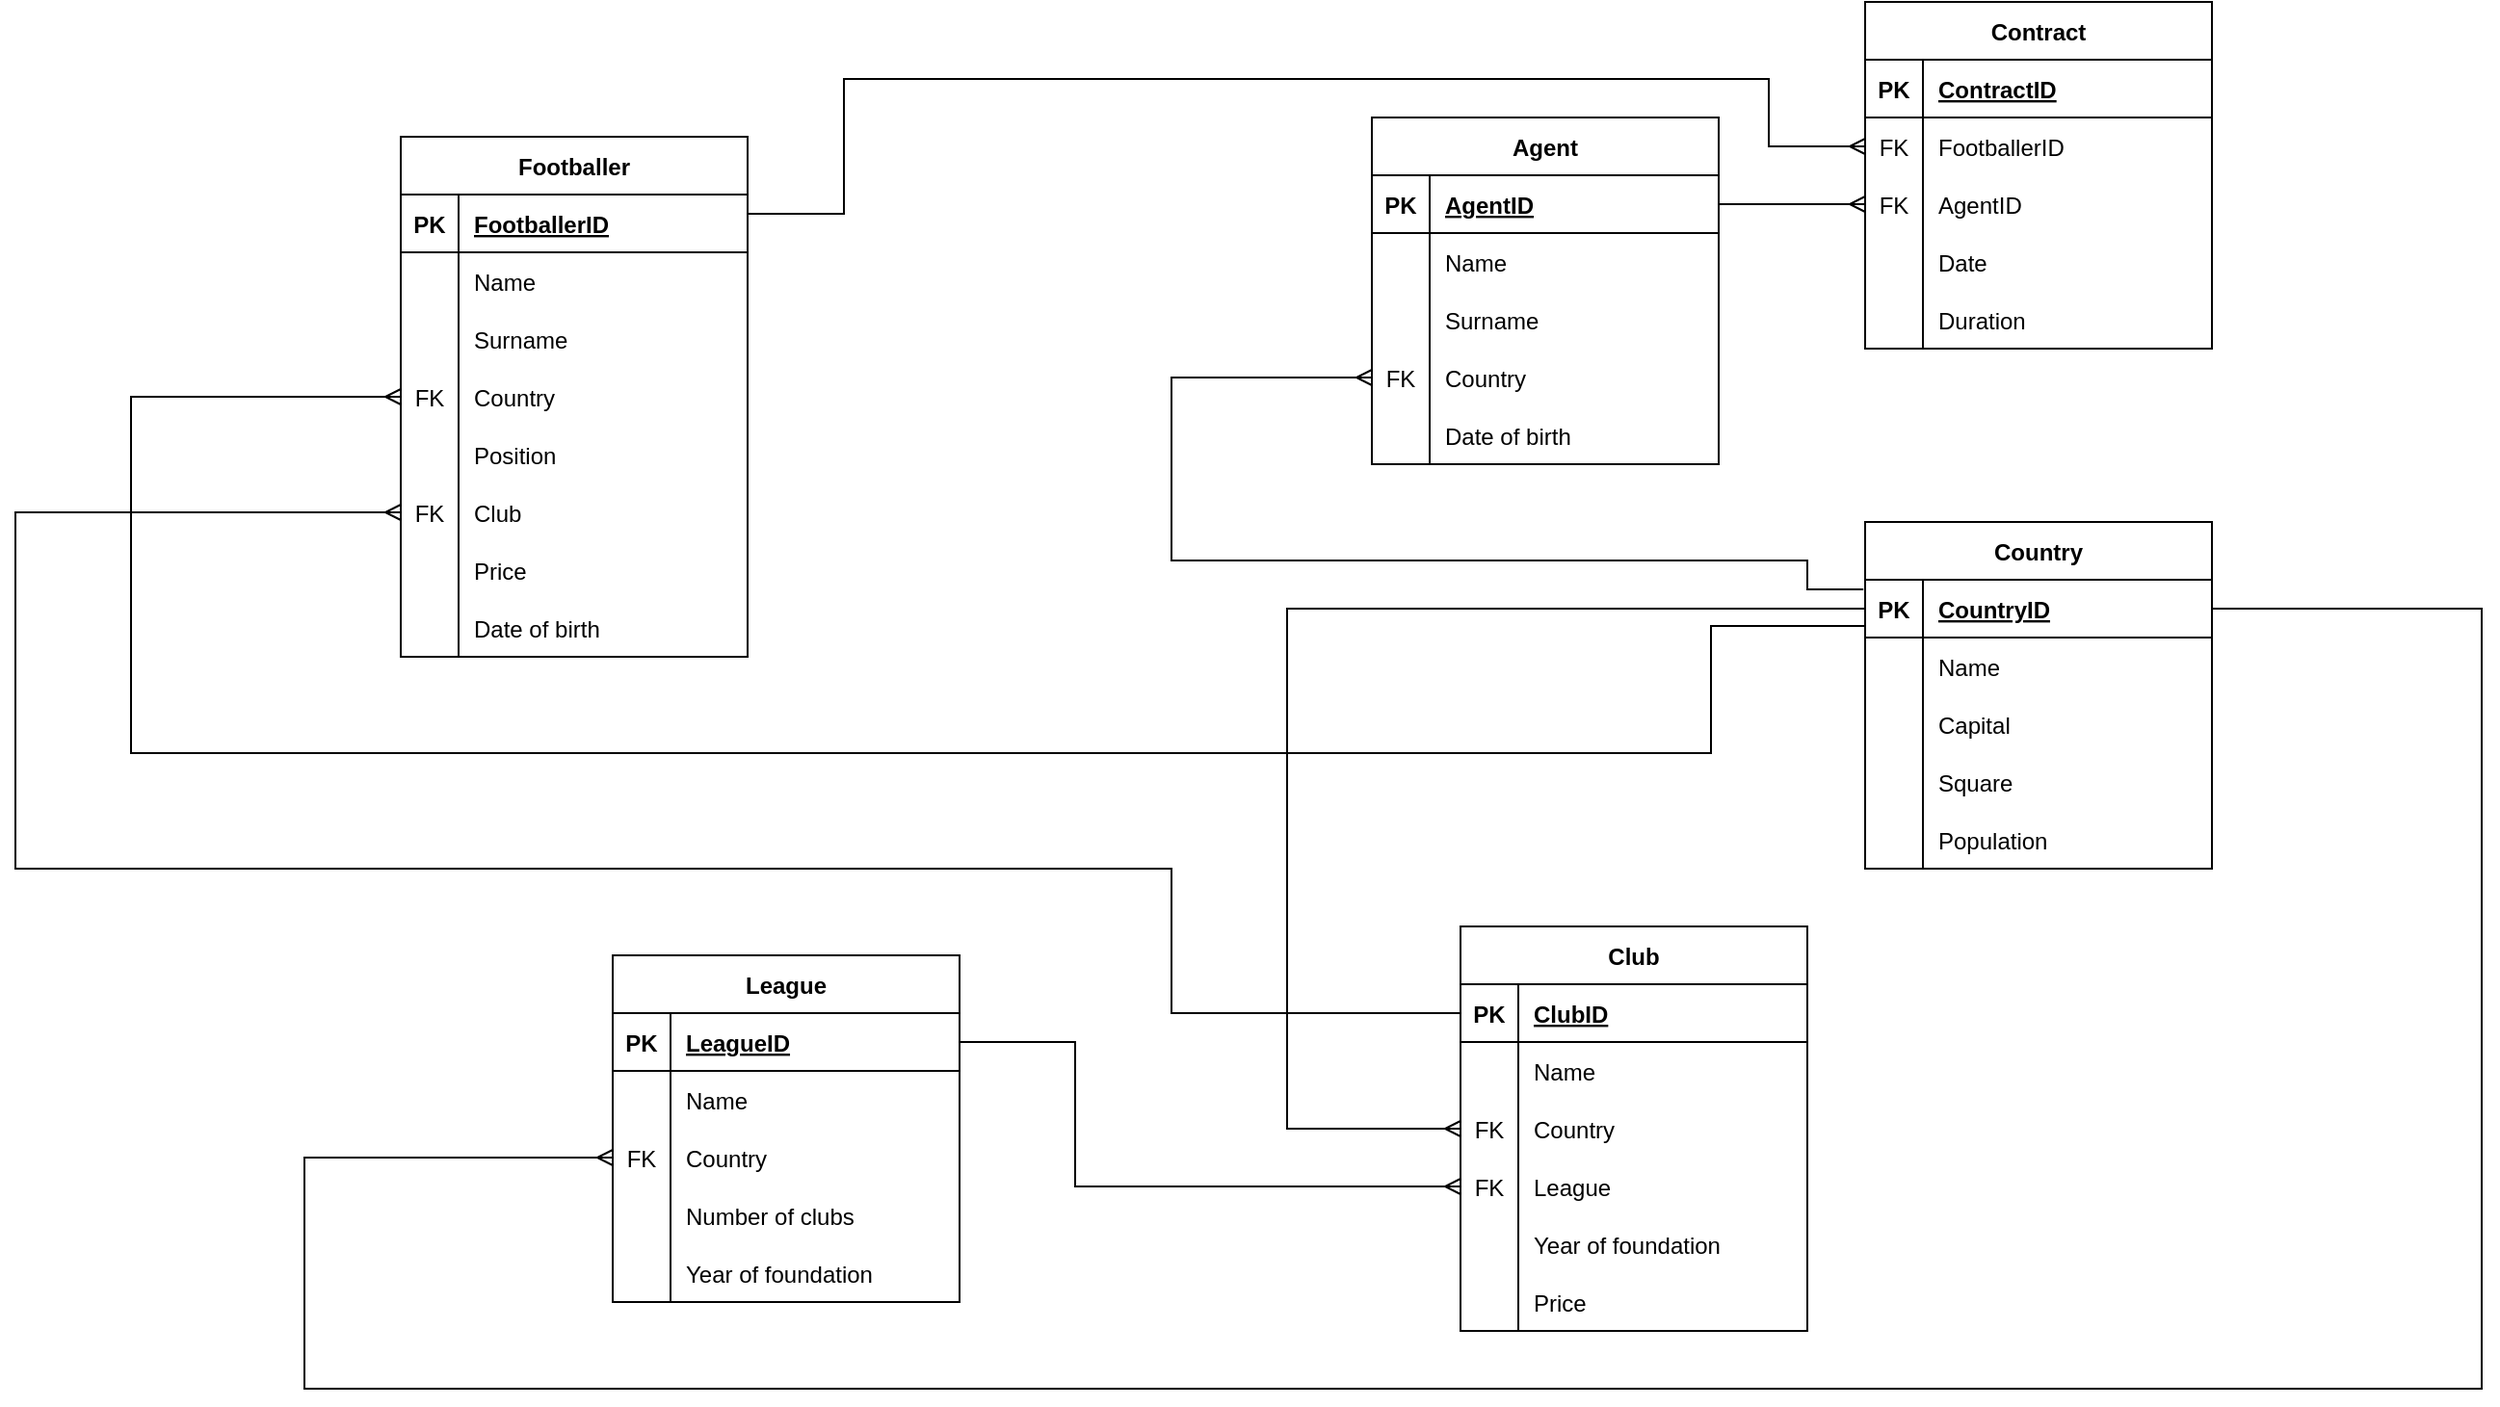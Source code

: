 <mxfile version="20.3.0" type="device" pages="2"><diagram id="kx1r0l5FclPgp3RhJkHA" name="Страница 1"><mxGraphModel dx="1865" dy="547" grid="1" gridSize="10" guides="1" tooltips="1" connect="1" arrows="1" fold="1" page="1" pageScale="1" pageWidth="827" pageHeight="1169" math="0" shadow="0"><root><mxCell id="0"/><mxCell id="1" parent="0"/><mxCell id="KPE1T-XLqg-EPxXOLANQ-2" value="Footballer" style="shape=table;startSize=30;container=1;collapsible=1;childLayout=tableLayout;fixedRows=1;rowLines=0;fontStyle=1;align=center;resizeLast=1;" parent="1" vertex="1"><mxGeometry x="-90" y="90" width="180" height="270" as="geometry"/></mxCell><mxCell id="KPE1T-XLqg-EPxXOLANQ-3" value="" style="shape=tableRow;horizontal=0;startSize=0;swimlaneHead=0;swimlaneBody=0;fillColor=none;collapsible=0;dropTarget=0;points=[[0,0.5],[1,0.5]];portConstraint=eastwest;top=0;left=0;right=0;bottom=1;" parent="KPE1T-XLqg-EPxXOLANQ-2" vertex="1"><mxGeometry y="30" width="180" height="30" as="geometry"/></mxCell><mxCell id="KPE1T-XLqg-EPxXOLANQ-4" value="PK" style="shape=partialRectangle;connectable=0;fillColor=none;top=0;left=0;bottom=0;right=0;fontStyle=1;overflow=hidden;" parent="KPE1T-XLqg-EPxXOLANQ-3" vertex="1"><mxGeometry width="30" height="30" as="geometry"><mxRectangle width="30" height="30" as="alternateBounds"/></mxGeometry></mxCell><mxCell id="KPE1T-XLqg-EPxXOLANQ-5" value="FootballerID" style="shape=partialRectangle;connectable=0;fillColor=none;top=0;left=0;bottom=0;right=0;align=left;spacingLeft=6;fontStyle=5;overflow=hidden;" parent="KPE1T-XLqg-EPxXOLANQ-3" vertex="1"><mxGeometry x="30" width="150" height="30" as="geometry"><mxRectangle width="150" height="30" as="alternateBounds"/></mxGeometry></mxCell><mxCell id="KPE1T-XLqg-EPxXOLANQ-6" value="" style="shape=tableRow;horizontal=0;startSize=0;swimlaneHead=0;swimlaneBody=0;fillColor=none;collapsible=0;dropTarget=0;points=[[0,0.5],[1,0.5]];portConstraint=eastwest;top=0;left=0;right=0;bottom=0;" parent="KPE1T-XLqg-EPxXOLANQ-2" vertex="1"><mxGeometry y="60" width="180" height="30" as="geometry"/></mxCell><mxCell id="KPE1T-XLqg-EPxXOLANQ-7" value="" style="shape=partialRectangle;connectable=0;fillColor=none;top=0;left=0;bottom=0;right=0;editable=1;overflow=hidden;" parent="KPE1T-XLqg-EPxXOLANQ-6" vertex="1"><mxGeometry width="30" height="30" as="geometry"><mxRectangle width="30" height="30" as="alternateBounds"/></mxGeometry></mxCell><mxCell id="KPE1T-XLqg-EPxXOLANQ-8" value="Name" style="shape=partialRectangle;connectable=0;fillColor=none;top=0;left=0;bottom=0;right=0;align=left;spacingLeft=6;overflow=hidden;" parent="KPE1T-XLqg-EPxXOLANQ-6" vertex="1"><mxGeometry x="30" width="150" height="30" as="geometry"><mxRectangle width="150" height="30" as="alternateBounds"/></mxGeometry></mxCell><mxCell id="KPE1T-XLqg-EPxXOLANQ-9" value="" style="shape=tableRow;horizontal=0;startSize=0;swimlaneHead=0;swimlaneBody=0;fillColor=none;collapsible=0;dropTarget=0;points=[[0,0.5],[1,0.5]];portConstraint=eastwest;top=0;left=0;right=0;bottom=0;" parent="KPE1T-XLqg-EPxXOLANQ-2" vertex="1"><mxGeometry y="90" width="180" height="30" as="geometry"/></mxCell><mxCell id="KPE1T-XLqg-EPxXOLANQ-10" value="" style="shape=partialRectangle;connectable=0;fillColor=none;top=0;left=0;bottom=0;right=0;editable=1;overflow=hidden;" parent="KPE1T-XLqg-EPxXOLANQ-9" vertex="1"><mxGeometry width="30" height="30" as="geometry"><mxRectangle width="30" height="30" as="alternateBounds"/></mxGeometry></mxCell><mxCell id="KPE1T-XLqg-EPxXOLANQ-11" value="Surname" style="shape=partialRectangle;connectable=0;fillColor=none;top=0;left=0;bottom=0;right=0;align=left;spacingLeft=6;overflow=hidden;" parent="KPE1T-XLqg-EPxXOLANQ-9" vertex="1"><mxGeometry x="30" width="150" height="30" as="geometry"><mxRectangle width="150" height="30" as="alternateBounds"/></mxGeometry></mxCell><mxCell id="KPE1T-XLqg-EPxXOLANQ-12" value="" style="shape=tableRow;horizontal=0;startSize=0;swimlaneHead=0;swimlaneBody=0;fillColor=none;collapsible=0;dropTarget=0;points=[[0,0.5],[1,0.5]];portConstraint=eastwest;top=0;left=0;right=0;bottom=0;" parent="KPE1T-XLqg-EPxXOLANQ-2" vertex="1"><mxGeometry y="120" width="180" height="30" as="geometry"/></mxCell><mxCell id="KPE1T-XLqg-EPxXOLANQ-13" value="FK" style="shape=partialRectangle;connectable=0;fillColor=none;top=0;left=0;bottom=0;right=0;editable=1;overflow=hidden;" parent="KPE1T-XLqg-EPxXOLANQ-12" vertex="1"><mxGeometry width="30" height="30" as="geometry"><mxRectangle width="30" height="30" as="alternateBounds"/></mxGeometry></mxCell><mxCell id="KPE1T-XLqg-EPxXOLANQ-14" value="Country" style="shape=partialRectangle;connectable=0;fillColor=none;top=0;left=0;bottom=0;right=0;align=left;spacingLeft=6;overflow=hidden;" parent="KPE1T-XLqg-EPxXOLANQ-12" vertex="1"><mxGeometry x="30" width="150" height="30" as="geometry"><mxRectangle width="150" height="30" as="alternateBounds"/></mxGeometry></mxCell><mxCell id="KPE1T-XLqg-EPxXOLANQ-32" value="" style="shape=tableRow;horizontal=0;startSize=0;swimlaneHead=0;swimlaneBody=0;fillColor=none;collapsible=0;dropTarget=0;points=[[0,0.5],[1,0.5]];portConstraint=eastwest;top=0;left=0;right=0;bottom=0;" parent="KPE1T-XLqg-EPxXOLANQ-2" vertex="1"><mxGeometry y="150" width="180" height="30" as="geometry"/></mxCell><mxCell id="KPE1T-XLqg-EPxXOLANQ-33" value="" style="shape=partialRectangle;connectable=0;fillColor=none;top=0;left=0;bottom=0;right=0;editable=1;overflow=hidden;" parent="KPE1T-XLqg-EPxXOLANQ-32" vertex="1"><mxGeometry width="30" height="30" as="geometry"><mxRectangle width="30" height="30" as="alternateBounds"/></mxGeometry></mxCell><mxCell id="KPE1T-XLqg-EPxXOLANQ-34" value="Position" style="shape=partialRectangle;connectable=0;fillColor=none;top=0;left=0;bottom=0;right=0;align=left;spacingLeft=6;overflow=hidden;" parent="KPE1T-XLqg-EPxXOLANQ-32" vertex="1"><mxGeometry x="30" width="150" height="30" as="geometry"><mxRectangle width="150" height="30" as="alternateBounds"/></mxGeometry></mxCell><mxCell id="KPE1T-XLqg-EPxXOLANQ-35" value="" style="shape=tableRow;horizontal=0;startSize=0;swimlaneHead=0;swimlaneBody=0;fillColor=none;collapsible=0;dropTarget=0;points=[[0,0.5],[1,0.5]];portConstraint=eastwest;top=0;left=0;right=0;bottom=0;" parent="KPE1T-XLqg-EPxXOLANQ-2" vertex="1"><mxGeometry y="180" width="180" height="30" as="geometry"/></mxCell><mxCell id="KPE1T-XLqg-EPxXOLANQ-36" value="FK" style="shape=partialRectangle;connectable=0;fillColor=none;top=0;left=0;bottom=0;right=0;editable=1;overflow=hidden;" parent="KPE1T-XLqg-EPxXOLANQ-35" vertex="1"><mxGeometry width="30" height="30" as="geometry"><mxRectangle width="30" height="30" as="alternateBounds"/></mxGeometry></mxCell><mxCell id="KPE1T-XLqg-EPxXOLANQ-37" value="Club" style="shape=partialRectangle;connectable=0;fillColor=none;top=0;left=0;bottom=0;right=0;align=left;spacingLeft=6;overflow=hidden;" parent="KPE1T-XLqg-EPxXOLANQ-35" vertex="1"><mxGeometry x="30" width="150" height="30" as="geometry"><mxRectangle width="150" height="30" as="alternateBounds"/></mxGeometry></mxCell><mxCell id="KPE1T-XLqg-EPxXOLANQ-38" value="" style="shape=tableRow;horizontal=0;startSize=0;swimlaneHead=0;swimlaneBody=0;fillColor=none;collapsible=0;dropTarget=0;points=[[0,0.5],[1,0.5]];portConstraint=eastwest;top=0;left=0;right=0;bottom=0;" parent="KPE1T-XLqg-EPxXOLANQ-2" vertex="1"><mxGeometry y="210" width="180" height="30" as="geometry"/></mxCell><mxCell id="KPE1T-XLqg-EPxXOLANQ-39" value="" style="shape=partialRectangle;connectable=0;fillColor=none;top=0;left=0;bottom=0;right=0;editable=1;overflow=hidden;" parent="KPE1T-XLqg-EPxXOLANQ-38" vertex="1"><mxGeometry width="30" height="30" as="geometry"><mxRectangle width="30" height="30" as="alternateBounds"/></mxGeometry></mxCell><mxCell id="KPE1T-XLqg-EPxXOLANQ-40" value="Price" style="shape=partialRectangle;connectable=0;fillColor=none;top=0;left=0;bottom=0;right=0;align=left;spacingLeft=6;overflow=hidden;" parent="KPE1T-XLqg-EPxXOLANQ-38" vertex="1"><mxGeometry x="30" width="150" height="30" as="geometry"><mxRectangle width="150" height="30" as="alternateBounds"/></mxGeometry></mxCell><mxCell id="KPE1T-XLqg-EPxXOLANQ-44" value="" style="shape=tableRow;horizontal=0;startSize=0;swimlaneHead=0;swimlaneBody=0;fillColor=none;collapsible=0;dropTarget=0;points=[[0,0.5],[1,0.5]];portConstraint=eastwest;top=0;left=0;right=0;bottom=0;" parent="KPE1T-XLqg-EPxXOLANQ-2" vertex="1"><mxGeometry y="240" width="180" height="30" as="geometry"/></mxCell><mxCell id="KPE1T-XLqg-EPxXOLANQ-45" value="" style="shape=partialRectangle;connectable=0;fillColor=none;top=0;left=0;bottom=0;right=0;editable=1;overflow=hidden;" parent="KPE1T-XLqg-EPxXOLANQ-44" vertex="1"><mxGeometry width="30" height="30" as="geometry"><mxRectangle width="30" height="30" as="alternateBounds"/></mxGeometry></mxCell><mxCell id="KPE1T-XLqg-EPxXOLANQ-46" value="Date of birth" style="shape=partialRectangle;connectable=0;fillColor=none;top=0;left=0;bottom=0;right=0;align=left;spacingLeft=6;overflow=hidden;" parent="KPE1T-XLqg-EPxXOLANQ-44" vertex="1"><mxGeometry x="30" width="150" height="30" as="geometry"><mxRectangle width="150" height="30" as="alternateBounds"/></mxGeometry></mxCell><mxCell id="KPE1T-XLqg-EPxXOLANQ-47" value="Agent" style="shape=table;startSize=30;container=1;collapsible=1;childLayout=tableLayout;fixedRows=1;rowLines=0;fontStyle=1;align=center;resizeLast=1;" parent="1" vertex="1"><mxGeometry x="414" y="80" width="180" height="180" as="geometry"/></mxCell><mxCell id="KPE1T-XLqg-EPxXOLANQ-48" value="" style="shape=tableRow;horizontal=0;startSize=0;swimlaneHead=0;swimlaneBody=0;fillColor=none;collapsible=0;dropTarget=0;points=[[0,0.5],[1,0.5]];portConstraint=eastwest;top=0;left=0;right=0;bottom=1;" parent="KPE1T-XLqg-EPxXOLANQ-47" vertex="1"><mxGeometry y="30" width="180" height="30" as="geometry"/></mxCell><mxCell id="KPE1T-XLqg-EPxXOLANQ-49" value="PK" style="shape=partialRectangle;connectable=0;fillColor=none;top=0;left=0;bottom=0;right=0;fontStyle=1;overflow=hidden;" parent="KPE1T-XLqg-EPxXOLANQ-48" vertex="1"><mxGeometry width="30" height="30" as="geometry"><mxRectangle width="30" height="30" as="alternateBounds"/></mxGeometry></mxCell><mxCell id="KPE1T-XLqg-EPxXOLANQ-50" value="AgentID" style="shape=partialRectangle;connectable=0;fillColor=none;top=0;left=0;bottom=0;right=0;align=left;spacingLeft=6;fontStyle=5;overflow=hidden;" parent="KPE1T-XLqg-EPxXOLANQ-48" vertex="1"><mxGeometry x="30" width="150" height="30" as="geometry"><mxRectangle width="150" height="30" as="alternateBounds"/></mxGeometry></mxCell><mxCell id="KPE1T-XLqg-EPxXOLANQ-51" value="" style="shape=tableRow;horizontal=0;startSize=0;swimlaneHead=0;swimlaneBody=0;fillColor=none;collapsible=0;dropTarget=0;points=[[0,0.5],[1,0.5]];portConstraint=eastwest;top=0;left=0;right=0;bottom=0;" parent="KPE1T-XLqg-EPxXOLANQ-47" vertex="1"><mxGeometry y="60" width="180" height="30" as="geometry"/></mxCell><mxCell id="KPE1T-XLqg-EPxXOLANQ-52" value="" style="shape=partialRectangle;connectable=0;fillColor=none;top=0;left=0;bottom=0;right=0;editable=1;overflow=hidden;" parent="KPE1T-XLqg-EPxXOLANQ-51" vertex="1"><mxGeometry width="30" height="30" as="geometry"><mxRectangle width="30" height="30" as="alternateBounds"/></mxGeometry></mxCell><mxCell id="KPE1T-XLqg-EPxXOLANQ-53" value="Name" style="shape=partialRectangle;connectable=0;fillColor=none;top=0;left=0;bottom=0;right=0;align=left;spacingLeft=6;overflow=hidden;" parent="KPE1T-XLqg-EPxXOLANQ-51" vertex="1"><mxGeometry x="30" width="150" height="30" as="geometry"><mxRectangle width="150" height="30" as="alternateBounds"/></mxGeometry></mxCell><mxCell id="KPE1T-XLqg-EPxXOLANQ-54" value="" style="shape=tableRow;horizontal=0;startSize=0;swimlaneHead=0;swimlaneBody=0;fillColor=none;collapsible=0;dropTarget=0;points=[[0,0.5],[1,0.5]];portConstraint=eastwest;top=0;left=0;right=0;bottom=0;" parent="KPE1T-XLqg-EPxXOLANQ-47" vertex="1"><mxGeometry y="90" width="180" height="30" as="geometry"/></mxCell><mxCell id="KPE1T-XLqg-EPxXOLANQ-55" value="" style="shape=partialRectangle;connectable=0;fillColor=none;top=0;left=0;bottom=0;right=0;editable=1;overflow=hidden;" parent="KPE1T-XLqg-EPxXOLANQ-54" vertex="1"><mxGeometry width="30" height="30" as="geometry"><mxRectangle width="30" height="30" as="alternateBounds"/></mxGeometry></mxCell><mxCell id="KPE1T-XLqg-EPxXOLANQ-56" value="Surname" style="shape=partialRectangle;connectable=0;fillColor=none;top=0;left=0;bottom=0;right=0;align=left;spacingLeft=6;overflow=hidden;" parent="KPE1T-XLqg-EPxXOLANQ-54" vertex="1"><mxGeometry x="30" width="150" height="30" as="geometry"><mxRectangle width="150" height="30" as="alternateBounds"/></mxGeometry></mxCell><mxCell id="KPE1T-XLqg-EPxXOLANQ-57" value="" style="shape=tableRow;horizontal=0;startSize=0;swimlaneHead=0;swimlaneBody=0;fillColor=none;collapsible=0;dropTarget=0;points=[[0,0.5],[1,0.5]];portConstraint=eastwest;top=0;left=0;right=0;bottom=0;" parent="KPE1T-XLqg-EPxXOLANQ-47" vertex="1"><mxGeometry y="120" width="180" height="30" as="geometry"/></mxCell><mxCell id="KPE1T-XLqg-EPxXOLANQ-58" value="FK" style="shape=partialRectangle;connectable=0;fillColor=none;top=0;left=0;bottom=0;right=0;editable=1;overflow=hidden;" parent="KPE1T-XLqg-EPxXOLANQ-57" vertex="1"><mxGeometry width="30" height="30" as="geometry"><mxRectangle width="30" height="30" as="alternateBounds"/></mxGeometry></mxCell><mxCell id="KPE1T-XLqg-EPxXOLANQ-59" value="Country" style="shape=partialRectangle;connectable=0;fillColor=none;top=0;left=0;bottom=0;right=0;align=left;spacingLeft=6;overflow=hidden;" parent="KPE1T-XLqg-EPxXOLANQ-57" vertex="1"><mxGeometry x="30" width="150" height="30" as="geometry"><mxRectangle width="150" height="30" as="alternateBounds"/></mxGeometry></mxCell><mxCell id="KPE1T-XLqg-EPxXOLANQ-75" value="" style="shape=tableRow;horizontal=0;startSize=0;swimlaneHead=0;swimlaneBody=0;fillColor=none;collapsible=0;dropTarget=0;points=[[0,0.5],[1,0.5]];portConstraint=eastwest;top=0;left=0;right=0;bottom=0;" parent="KPE1T-XLqg-EPxXOLANQ-47" vertex="1"><mxGeometry y="150" width="180" height="30" as="geometry"/></mxCell><mxCell id="KPE1T-XLqg-EPxXOLANQ-76" value="" style="shape=partialRectangle;connectable=0;fillColor=none;top=0;left=0;bottom=0;right=0;editable=1;overflow=hidden;" parent="KPE1T-XLqg-EPxXOLANQ-75" vertex="1"><mxGeometry width="30" height="30" as="geometry"><mxRectangle width="30" height="30" as="alternateBounds"/></mxGeometry></mxCell><mxCell id="KPE1T-XLqg-EPxXOLANQ-77" value="Date of birth" style="shape=partialRectangle;connectable=0;fillColor=none;top=0;left=0;bottom=0;right=0;align=left;spacingLeft=6;overflow=hidden;" parent="KPE1T-XLqg-EPxXOLANQ-75" vertex="1"><mxGeometry x="30" width="150" height="30" as="geometry"><mxRectangle width="150" height="30" as="alternateBounds"/></mxGeometry></mxCell><mxCell id="KPE1T-XLqg-EPxXOLANQ-78" value="Club" style="shape=table;startSize=30;container=1;collapsible=1;childLayout=tableLayout;fixedRows=1;rowLines=0;fontStyle=1;align=center;resizeLast=1;" parent="1" vertex="1"><mxGeometry x="460" y="500" width="180" height="210" as="geometry"/></mxCell><mxCell id="KPE1T-XLqg-EPxXOLANQ-79" value="" style="shape=tableRow;horizontal=0;startSize=0;swimlaneHead=0;swimlaneBody=0;fillColor=none;collapsible=0;dropTarget=0;points=[[0,0.5],[1,0.5]];portConstraint=eastwest;top=0;left=0;right=0;bottom=1;" parent="KPE1T-XLqg-EPxXOLANQ-78" vertex="1"><mxGeometry y="30" width="180" height="30" as="geometry"/></mxCell><mxCell id="KPE1T-XLqg-EPxXOLANQ-80" value="PK" style="shape=partialRectangle;connectable=0;fillColor=none;top=0;left=0;bottom=0;right=0;fontStyle=1;overflow=hidden;" parent="KPE1T-XLqg-EPxXOLANQ-79" vertex="1"><mxGeometry width="30" height="30" as="geometry"><mxRectangle width="30" height="30" as="alternateBounds"/></mxGeometry></mxCell><mxCell id="KPE1T-XLqg-EPxXOLANQ-81" value="ClubID" style="shape=partialRectangle;connectable=0;fillColor=none;top=0;left=0;bottom=0;right=0;align=left;spacingLeft=6;fontStyle=5;overflow=hidden;" parent="KPE1T-XLqg-EPxXOLANQ-79" vertex="1"><mxGeometry x="30" width="150" height="30" as="geometry"><mxRectangle width="150" height="30" as="alternateBounds"/></mxGeometry></mxCell><mxCell id="KPE1T-XLqg-EPxXOLANQ-82" value="" style="shape=tableRow;horizontal=0;startSize=0;swimlaneHead=0;swimlaneBody=0;fillColor=none;collapsible=0;dropTarget=0;points=[[0,0.5],[1,0.5]];portConstraint=eastwest;top=0;left=0;right=0;bottom=0;" parent="KPE1T-XLqg-EPxXOLANQ-78" vertex="1"><mxGeometry y="60" width="180" height="30" as="geometry"/></mxCell><mxCell id="KPE1T-XLqg-EPxXOLANQ-83" value="" style="shape=partialRectangle;connectable=0;fillColor=none;top=0;left=0;bottom=0;right=0;editable=1;overflow=hidden;" parent="KPE1T-XLqg-EPxXOLANQ-82" vertex="1"><mxGeometry width="30" height="30" as="geometry"><mxRectangle width="30" height="30" as="alternateBounds"/></mxGeometry></mxCell><mxCell id="KPE1T-XLqg-EPxXOLANQ-84" value="Name" style="shape=partialRectangle;connectable=0;fillColor=none;top=0;left=0;bottom=0;right=0;align=left;spacingLeft=6;overflow=hidden;" parent="KPE1T-XLqg-EPxXOLANQ-82" vertex="1"><mxGeometry x="30" width="150" height="30" as="geometry"><mxRectangle width="150" height="30" as="alternateBounds"/></mxGeometry></mxCell><mxCell id="KPE1T-XLqg-EPxXOLANQ-85" value="" style="shape=tableRow;horizontal=0;startSize=0;swimlaneHead=0;swimlaneBody=0;fillColor=none;collapsible=0;dropTarget=0;points=[[0,0.5],[1,0.5]];portConstraint=eastwest;top=0;left=0;right=0;bottom=0;" parent="KPE1T-XLqg-EPxXOLANQ-78" vertex="1"><mxGeometry y="90" width="180" height="30" as="geometry"/></mxCell><mxCell id="KPE1T-XLqg-EPxXOLANQ-86" value="FK" style="shape=partialRectangle;connectable=0;fillColor=none;top=0;left=0;bottom=0;right=0;editable=1;overflow=hidden;" parent="KPE1T-XLqg-EPxXOLANQ-85" vertex="1"><mxGeometry width="30" height="30" as="geometry"><mxRectangle width="30" height="30" as="alternateBounds"/></mxGeometry></mxCell><mxCell id="KPE1T-XLqg-EPxXOLANQ-87" value="Country" style="shape=partialRectangle;connectable=0;fillColor=none;top=0;left=0;bottom=0;right=0;align=left;spacingLeft=6;overflow=hidden;" parent="KPE1T-XLqg-EPxXOLANQ-85" vertex="1"><mxGeometry x="30" width="150" height="30" as="geometry"><mxRectangle width="150" height="30" as="alternateBounds"/></mxGeometry></mxCell><mxCell id="KPE1T-XLqg-EPxXOLANQ-88" value="" style="shape=tableRow;horizontal=0;startSize=0;swimlaneHead=0;swimlaneBody=0;fillColor=none;collapsible=0;dropTarget=0;points=[[0,0.5],[1,0.5]];portConstraint=eastwest;top=0;left=0;right=0;bottom=0;" parent="KPE1T-XLqg-EPxXOLANQ-78" vertex="1"><mxGeometry y="120" width="180" height="30" as="geometry"/></mxCell><mxCell id="KPE1T-XLqg-EPxXOLANQ-89" value="FK" style="shape=partialRectangle;connectable=0;fillColor=none;top=0;left=0;bottom=0;right=0;editable=1;overflow=hidden;" parent="KPE1T-XLqg-EPxXOLANQ-88" vertex="1"><mxGeometry width="30" height="30" as="geometry"><mxRectangle width="30" height="30" as="alternateBounds"/></mxGeometry></mxCell><mxCell id="KPE1T-XLqg-EPxXOLANQ-90" value="League" style="shape=partialRectangle;connectable=0;fillColor=none;top=0;left=0;bottom=0;right=0;align=left;spacingLeft=6;overflow=hidden;" parent="KPE1T-XLqg-EPxXOLANQ-88" vertex="1"><mxGeometry x="30" width="150" height="30" as="geometry"><mxRectangle width="150" height="30" as="alternateBounds"/></mxGeometry></mxCell><mxCell id="KPE1T-XLqg-EPxXOLANQ-91" value="" style="shape=tableRow;horizontal=0;startSize=0;swimlaneHead=0;swimlaneBody=0;fillColor=none;collapsible=0;dropTarget=0;points=[[0,0.5],[1,0.5]];portConstraint=eastwest;top=0;left=0;right=0;bottom=0;" parent="KPE1T-XLqg-EPxXOLANQ-78" vertex="1"><mxGeometry y="150" width="180" height="30" as="geometry"/></mxCell><mxCell id="KPE1T-XLqg-EPxXOLANQ-92" value="" style="shape=partialRectangle;connectable=0;fillColor=none;top=0;left=0;bottom=0;right=0;editable=1;overflow=hidden;" parent="KPE1T-XLqg-EPxXOLANQ-91" vertex="1"><mxGeometry width="30" height="30" as="geometry"><mxRectangle width="30" height="30" as="alternateBounds"/></mxGeometry></mxCell><mxCell id="KPE1T-XLqg-EPxXOLANQ-93" value="Year of foundation" style="shape=partialRectangle;connectable=0;fillColor=none;top=0;left=0;bottom=0;right=0;align=left;spacingLeft=6;overflow=hidden;" parent="KPE1T-XLqg-EPxXOLANQ-91" vertex="1"><mxGeometry x="30" width="150" height="30" as="geometry"><mxRectangle width="150" height="30" as="alternateBounds"/></mxGeometry></mxCell><mxCell id="KPE1T-XLqg-EPxXOLANQ-94" value="" style="shape=tableRow;horizontal=0;startSize=0;swimlaneHead=0;swimlaneBody=0;fillColor=none;collapsible=0;dropTarget=0;points=[[0,0.5],[1,0.5]];portConstraint=eastwest;top=0;left=0;right=0;bottom=0;" parent="KPE1T-XLqg-EPxXOLANQ-78" vertex="1"><mxGeometry y="180" width="180" height="30" as="geometry"/></mxCell><mxCell id="KPE1T-XLqg-EPxXOLANQ-95" value="" style="shape=partialRectangle;connectable=0;fillColor=none;top=0;left=0;bottom=0;right=0;editable=1;overflow=hidden;" parent="KPE1T-XLqg-EPxXOLANQ-94" vertex="1"><mxGeometry width="30" height="30" as="geometry"><mxRectangle width="30" height="30" as="alternateBounds"/></mxGeometry></mxCell><mxCell id="KPE1T-XLqg-EPxXOLANQ-96" value="Price" style="shape=partialRectangle;connectable=0;fillColor=none;top=0;left=0;bottom=0;right=0;align=left;spacingLeft=6;overflow=hidden;" parent="KPE1T-XLqg-EPxXOLANQ-94" vertex="1"><mxGeometry x="30" width="150" height="30" as="geometry"><mxRectangle width="150" height="30" as="alternateBounds"/></mxGeometry></mxCell><mxCell id="KPE1T-XLqg-EPxXOLANQ-97" value="League" style="shape=table;startSize=30;container=1;collapsible=1;childLayout=tableLayout;fixedRows=1;rowLines=0;fontStyle=1;align=center;resizeLast=1;" parent="1" vertex="1"><mxGeometry x="20" y="515" width="180" height="180" as="geometry"/></mxCell><mxCell id="KPE1T-XLqg-EPxXOLANQ-98" value="" style="shape=tableRow;horizontal=0;startSize=0;swimlaneHead=0;swimlaneBody=0;fillColor=none;collapsible=0;dropTarget=0;points=[[0,0.5],[1,0.5]];portConstraint=eastwest;top=0;left=0;right=0;bottom=1;" parent="KPE1T-XLqg-EPxXOLANQ-97" vertex="1"><mxGeometry y="30" width="180" height="30" as="geometry"/></mxCell><mxCell id="KPE1T-XLqg-EPxXOLANQ-99" value="PK" style="shape=partialRectangle;connectable=0;fillColor=none;top=0;left=0;bottom=0;right=0;fontStyle=1;overflow=hidden;" parent="KPE1T-XLqg-EPxXOLANQ-98" vertex="1"><mxGeometry width="30" height="30" as="geometry"><mxRectangle width="30" height="30" as="alternateBounds"/></mxGeometry></mxCell><mxCell id="KPE1T-XLqg-EPxXOLANQ-100" value="LeagueID" style="shape=partialRectangle;connectable=0;fillColor=none;top=0;left=0;bottom=0;right=0;align=left;spacingLeft=6;fontStyle=5;overflow=hidden;" parent="KPE1T-XLqg-EPxXOLANQ-98" vertex="1"><mxGeometry x="30" width="150" height="30" as="geometry"><mxRectangle width="150" height="30" as="alternateBounds"/></mxGeometry></mxCell><mxCell id="KPE1T-XLqg-EPxXOLANQ-101" value="" style="shape=tableRow;horizontal=0;startSize=0;swimlaneHead=0;swimlaneBody=0;fillColor=none;collapsible=0;dropTarget=0;points=[[0,0.5],[1,0.5]];portConstraint=eastwest;top=0;left=0;right=0;bottom=0;" parent="KPE1T-XLqg-EPxXOLANQ-97" vertex="1"><mxGeometry y="60" width="180" height="30" as="geometry"/></mxCell><mxCell id="KPE1T-XLqg-EPxXOLANQ-102" value="" style="shape=partialRectangle;connectable=0;fillColor=none;top=0;left=0;bottom=0;right=0;editable=1;overflow=hidden;" parent="KPE1T-XLqg-EPxXOLANQ-101" vertex="1"><mxGeometry width="30" height="30" as="geometry"><mxRectangle width="30" height="30" as="alternateBounds"/></mxGeometry></mxCell><mxCell id="KPE1T-XLqg-EPxXOLANQ-103" value="Name" style="shape=partialRectangle;connectable=0;fillColor=none;top=0;left=0;bottom=0;right=0;align=left;spacingLeft=6;overflow=hidden;" parent="KPE1T-XLqg-EPxXOLANQ-101" vertex="1"><mxGeometry x="30" width="150" height="30" as="geometry"><mxRectangle width="150" height="30" as="alternateBounds"/></mxGeometry></mxCell><mxCell id="KPE1T-XLqg-EPxXOLANQ-104" value="" style="shape=tableRow;horizontal=0;startSize=0;swimlaneHead=0;swimlaneBody=0;fillColor=none;collapsible=0;dropTarget=0;points=[[0,0.5],[1,0.5]];portConstraint=eastwest;top=0;left=0;right=0;bottom=0;" parent="KPE1T-XLqg-EPxXOLANQ-97" vertex="1"><mxGeometry y="90" width="180" height="30" as="geometry"/></mxCell><mxCell id="KPE1T-XLqg-EPxXOLANQ-105" value="FK" style="shape=partialRectangle;connectable=0;fillColor=none;top=0;left=0;bottom=0;right=0;editable=1;overflow=hidden;" parent="KPE1T-XLqg-EPxXOLANQ-104" vertex="1"><mxGeometry width="30" height="30" as="geometry"><mxRectangle width="30" height="30" as="alternateBounds"/></mxGeometry></mxCell><mxCell id="KPE1T-XLqg-EPxXOLANQ-106" value="Country" style="shape=partialRectangle;connectable=0;fillColor=none;top=0;left=0;bottom=0;right=0;align=left;spacingLeft=6;overflow=hidden;" parent="KPE1T-XLqg-EPxXOLANQ-104" vertex="1"><mxGeometry x="30" width="150" height="30" as="geometry"><mxRectangle width="150" height="30" as="alternateBounds"/></mxGeometry></mxCell><mxCell id="KPE1T-XLqg-EPxXOLANQ-107" value="" style="shape=tableRow;horizontal=0;startSize=0;swimlaneHead=0;swimlaneBody=0;fillColor=none;collapsible=0;dropTarget=0;points=[[0,0.5],[1,0.5]];portConstraint=eastwest;top=0;left=0;right=0;bottom=0;" parent="KPE1T-XLqg-EPxXOLANQ-97" vertex="1"><mxGeometry y="120" width="180" height="30" as="geometry"/></mxCell><mxCell id="KPE1T-XLqg-EPxXOLANQ-108" value="" style="shape=partialRectangle;connectable=0;fillColor=none;top=0;left=0;bottom=0;right=0;editable=1;overflow=hidden;" parent="KPE1T-XLqg-EPxXOLANQ-107" vertex="1"><mxGeometry width="30" height="30" as="geometry"><mxRectangle width="30" height="30" as="alternateBounds"/></mxGeometry></mxCell><mxCell id="KPE1T-XLqg-EPxXOLANQ-109" value="Number of clubs" style="shape=partialRectangle;connectable=0;fillColor=none;top=0;left=0;bottom=0;right=0;align=left;spacingLeft=6;overflow=hidden;" parent="KPE1T-XLqg-EPxXOLANQ-107" vertex="1"><mxGeometry x="30" width="150" height="30" as="geometry"><mxRectangle width="150" height="30" as="alternateBounds"/></mxGeometry></mxCell><mxCell id="KPE1T-XLqg-EPxXOLANQ-110" value="" style="shape=tableRow;horizontal=0;startSize=0;swimlaneHead=0;swimlaneBody=0;fillColor=none;collapsible=0;dropTarget=0;points=[[0,0.5],[1,0.5]];portConstraint=eastwest;top=0;left=0;right=0;bottom=0;" parent="KPE1T-XLqg-EPxXOLANQ-97" vertex="1"><mxGeometry y="150" width="180" height="30" as="geometry"/></mxCell><mxCell id="KPE1T-XLqg-EPxXOLANQ-111" value="" style="shape=partialRectangle;connectable=0;fillColor=none;top=0;left=0;bottom=0;right=0;editable=1;overflow=hidden;" parent="KPE1T-XLqg-EPxXOLANQ-110" vertex="1"><mxGeometry width="30" height="30" as="geometry"><mxRectangle width="30" height="30" as="alternateBounds"/></mxGeometry></mxCell><mxCell id="KPE1T-XLqg-EPxXOLANQ-112" value="Year of foundation" style="shape=partialRectangle;connectable=0;fillColor=none;top=0;left=0;bottom=0;right=0;align=left;spacingLeft=6;overflow=hidden;" parent="KPE1T-XLqg-EPxXOLANQ-110" vertex="1"><mxGeometry x="30" width="150" height="30" as="geometry"><mxRectangle width="150" height="30" as="alternateBounds"/></mxGeometry></mxCell><mxCell id="KPE1T-XLqg-EPxXOLANQ-116" value="Country" style="shape=table;startSize=30;container=1;collapsible=1;childLayout=tableLayout;fixedRows=1;rowLines=0;fontStyle=1;align=center;resizeLast=1;" parent="1" vertex="1"><mxGeometry x="670" y="290" width="180" height="180" as="geometry"/></mxCell><mxCell id="KPE1T-XLqg-EPxXOLANQ-117" value="" style="shape=tableRow;horizontal=0;startSize=0;swimlaneHead=0;swimlaneBody=0;fillColor=none;collapsible=0;dropTarget=0;points=[[0,0.5],[1,0.5]];portConstraint=eastwest;top=0;left=0;right=0;bottom=1;" parent="KPE1T-XLqg-EPxXOLANQ-116" vertex="1"><mxGeometry y="30" width="180" height="30" as="geometry"/></mxCell><mxCell id="KPE1T-XLqg-EPxXOLANQ-118" value="PK" style="shape=partialRectangle;connectable=0;fillColor=none;top=0;left=0;bottom=0;right=0;fontStyle=1;overflow=hidden;" parent="KPE1T-XLqg-EPxXOLANQ-117" vertex="1"><mxGeometry width="30" height="30" as="geometry"><mxRectangle width="30" height="30" as="alternateBounds"/></mxGeometry></mxCell><mxCell id="KPE1T-XLqg-EPxXOLANQ-119" value="CountryID" style="shape=partialRectangle;connectable=0;fillColor=none;top=0;left=0;bottom=0;right=0;align=left;spacingLeft=6;fontStyle=5;overflow=hidden;" parent="KPE1T-XLqg-EPxXOLANQ-117" vertex="1"><mxGeometry x="30" width="150" height="30" as="geometry"><mxRectangle width="150" height="30" as="alternateBounds"/></mxGeometry></mxCell><mxCell id="KPE1T-XLqg-EPxXOLANQ-120" value="" style="shape=tableRow;horizontal=0;startSize=0;swimlaneHead=0;swimlaneBody=0;fillColor=none;collapsible=0;dropTarget=0;points=[[0,0.5],[1,0.5]];portConstraint=eastwest;top=0;left=0;right=0;bottom=0;" parent="KPE1T-XLqg-EPxXOLANQ-116" vertex="1"><mxGeometry y="60" width="180" height="30" as="geometry"/></mxCell><mxCell id="KPE1T-XLqg-EPxXOLANQ-121" value="" style="shape=partialRectangle;connectable=0;fillColor=none;top=0;left=0;bottom=0;right=0;editable=1;overflow=hidden;" parent="KPE1T-XLqg-EPxXOLANQ-120" vertex="1"><mxGeometry width="30" height="30" as="geometry"><mxRectangle width="30" height="30" as="alternateBounds"/></mxGeometry></mxCell><mxCell id="KPE1T-XLqg-EPxXOLANQ-122" value="Name" style="shape=partialRectangle;connectable=0;fillColor=none;top=0;left=0;bottom=0;right=0;align=left;spacingLeft=6;overflow=hidden;" parent="KPE1T-XLqg-EPxXOLANQ-120" vertex="1"><mxGeometry x="30" width="150" height="30" as="geometry"><mxRectangle width="150" height="30" as="alternateBounds"/></mxGeometry></mxCell><mxCell id="KPE1T-XLqg-EPxXOLANQ-123" value="" style="shape=tableRow;horizontal=0;startSize=0;swimlaneHead=0;swimlaneBody=0;fillColor=none;collapsible=0;dropTarget=0;points=[[0,0.5],[1,0.5]];portConstraint=eastwest;top=0;left=0;right=0;bottom=0;" parent="KPE1T-XLqg-EPxXOLANQ-116" vertex="1"><mxGeometry y="90" width="180" height="30" as="geometry"/></mxCell><mxCell id="KPE1T-XLqg-EPxXOLANQ-124" value="" style="shape=partialRectangle;connectable=0;fillColor=none;top=0;left=0;bottom=0;right=0;editable=1;overflow=hidden;" parent="KPE1T-XLqg-EPxXOLANQ-123" vertex="1"><mxGeometry width="30" height="30" as="geometry"><mxRectangle width="30" height="30" as="alternateBounds"/></mxGeometry></mxCell><mxCell id="KPE1T-XLqg-EPxXOLANQ-125" value="Capital" style="shape=partialRectangle;connectable=0;fillColor=none;top=0;left=0;bottom=0;right=0;align=left;spacingLeft=6;overflow=hidden;" parent="KPE1T-XLqg-EPxXOLANQ-123" vertex="1"><mxGeometry x="30" width="150" height="30" as="geometry"><mxRectangle width="150" height="30" as="alternateBounds"/></mxGeometry></mxCell><mxCell id="KPE1T-XLqg-EPxXOLANQ-126" value="" style="shape=tableRow;horizontal=0;startSize=0;swimlaneHead=0;swimlaneBody=0;fillColor=none;collapsible=0;dropTarget=0;points=[[0,0.5],[1,0.5]];portConstraint=eastwest;top=0;left=0;right=0;bottom=0;" parent="KPE1T-XLqg-EPxXOLANQ-116" vertex="1"><mxGeometry y="120" width="180" height="30" as="geometry"/></mxCell><mxCell id="KPE1T-XLqg-EPxXOLANQ-127" value="" style="shape=partialRectangle;connectable=0;fillColor=none;top=0;left=0;bottom=0;right=0;editable=1;overflow=hidden;" parent="KPE1T-XLqg-EPxXOLANQ-126" vertex="1"><mxGeometry width="30" height="30" as="geometry"><mxRectangle width="30" height="30" as="alternateBounds"/></mxGeometry></mxCell><mxCell id="KPE1T-XLqg-EPxXOLANQ-128" value="Square" style="shape=partialRectangle;connectable=0;fillColor=none;top=0;left=0;bottom=0;right=0;align=left;spacingLeft=6;overflow=hidden;" parent="KPE1T-XLqg-EPxXOLANQ-126" vertex="1"><mxGeometry x="30" width="150" height="30" as="geometry"><mxRectangle width="150" height="30" as="alternateBounds"/></mxGeometry></mxCell><mxCell id="KPE1T-XLqg-EPxXOLANQ-129" value="" style="shape=tableRow;horizontal=0;startSize=0;swimlaneHead=0;swimlaneBody=0;fillColor=none;collapsible=0;dropTarget=0;points=[[0,0.5],[1,0.5]];portConstraint=eastwest;top=0;left=0;right=0;bottom=0;" parent="KPE1T-XLqg-EPxXOLANQ-116" vertex="1"><mxGeometry y="150" width="180" height="30" as="geometry"/></mxCell><mxCell id="KPE1T-XLqg-EPxXOLANQ-130" value="" style="shape=partialRectangle;connectable=0;fillColor=none;top=0;left=0;bottom=0;right=0;editable=1;overflow=hidden;" parent="KPE1T-XLqg-EPxXOLANQ-129" vertex="1"><mxGeometry width="30" height="30" as="geometry"><mxRectangle width="30" height="30" as="alternateBounds"/></mxGeometry></mxCell><mxCell id="KPE1T-XLqg-EPxXOLANQ-131" value="Population" style="shape=partialRectangle;connectable=0;fillColor=none;top=0;left=0;bottom=0;right=0;align=left;spacingLeft=6;overflow=hidden;" parent="KPE1T-XLqg-EPxXOLANQ-129" vertex="1"><mxGeometry x="30" width="150" height="30" as="geometry"><mxRectangle width="150" height="30" as="alternateBounds"/></mxGeometry></mxCell><mxCell id="KPE1T-XLqg-EPxXOLANQ-165" value="" style="endArrow=ERmany;html=1;rounded=0;endFill=0;exitX=0;exitY=0.5;exitDx=0;exitDy=0;entryX=0;entryY=0.5;entryDx=0;entryDy=0;" parent="1" source="KPE1T-XLqg-EPxXOLANQ-117" target="KPE1T-XLqg-EPxXOLANQ-85" edge="1"><mxGeometry width="50" height="50" relative="1" as="geometry"><mxPoint x="660" y="330" as="sourcePoint"/><mxPoint x="320" y="550" as="targetPoint"/><Array as="points"><mxPoint x="370" y="335"/><mxPoint x="370" y="605"/></Array></mxGeometry></mxCell><mxCell id="KPE1T-XLqg-EPxXOLANQ-185" value="" style="endArrow=none;html=1;rounded=0;startArrow=ERmany;startFill=0;exitX=0;exitY=0.5;exitDx=0;exitDy=0;entryX=1;entryY=0.5;entryDx=0;entryDy=0;" parent="1" source="KPE1T-XLqg-EPxXOLANQ-88" target="KPE1T-XLqg-EPxXOLANQ-98" edge="1"><mxGeometry width="50" height="50" relative="1" as="geometry"><mxPoint x="380" y="610" as="sourcePoint"/><mxPoint x="270" y="620" as="targetPoint"/><Array as="points"><mxPoint x="260" y="635"/><mxPoint x="260" y="560"/></Array></mxGeometry></mxCell><mxCell id="KPE1T-XLqg-EPxXOLANQ-205" value="" style="endArrow=none;html=1;rounded=0;startArrow=ERmany;startFill=0;exitX=0;exitY=0.5;exitDx=0;exitDy=0;entryX=1;entryY=0.5;entryDx=0;entryDy=0;" parent="1" source="KPE1T-XLqg-EPxXOLANQ-104" target="KPE1T-XLqg-EPxXOLANQ-117" edge="1"><mxGeometry width="50" height="50" relative="1" as="geometry"><mxPoint x="380" y="510" as="sourcePoint"/><mxPoint x="960" y="320" as="targetPoint"/><Array as="points"><mxPoint x="-140" y="620"/><mxPoint x="-140" y="740"/><mxPoint x="990" y="740"/><mxPoint x="990" y="335"/></Array></mxGeometry></mxCell><mxCell id="KPE1T-XLqg-EPxXOLANQ-207" value="" style="endArrow=none;html=1;rounded=0;startArrow=ERmany;startFill=0;exitX=0;exitY=0.5;exitDx=0;exitDy=0;entryX=0;entryY=0.5;entryDx=0;entryDy=0;" parent="1" source="KPE1T-XLqg-EPxXOLANQ-35" target="KPE1T-XLqg-EPxXOLANQ-79" edge="1"><mxGeometry width="50" height="50" relative="1" as="geometry"><mxPoint x="-10" y="510" as="sourcePoint"/><mxPoint x="-200" y="470" as="targetPoint"/><Array as="points"><mxPoint x="-290" y="285"/><mxPoint x="-290" y="470"/><mxPoint x="310" y="470"/><mxPoint x="310" y="545"/></Array></mxGeometry></mxCell><mxCell id="GNNkD56dTh7Qdu65x4AH-1" value="" style="endArrow=ERmany;html=1;rounded=0;entryX=0;entryY=0.5;entryDx=0;entryDy=0;endFill=0;exitX=-0.005;exitY=0.165;exitDx=0;exitDy=0;exitPerimeter=0;" parent="1" source="KPE1T-XLqg-EPxXOLANQ-117" target="KPE1T-XLqg-EPxXOLANQ-57" edge="1"><mxGeometry width="50" height="50" relative="1" as="geometry"><mxPoint x="280" y="330" as="sourcePoint"/><mxPoint x="260" y="450" as="targetPoint"/><Array as="points"><mxPoint x="640" y="325"/><mxPoint x="640" y="310"/><mxPoint x="310" y="310"/><mxPoint x="310" y="215"/></Array></mxGeometry></mxCell><mxCell id="GNNkD56dTh7Qdu65x4AH-2" value="" style="endArrow=ERmany;html=1;rounded=0;endFill=0;entryX=0;entryY=0.5;entryDx=0;entryDy=0;" parent="1" target="KPE1T-XLqg-EPxXOLANQ-12" edge="1"><mxGeometry width="50" height="50" relative="1" as="geometry"><mxPoint x="670" y="344" as="sourcePoint"/><mxPoint x="260" y="340" as="targetPoint"/><Array as="points"><mxPoint x="590" y="344"/><mxPoint x="590" y="410"/><mxPoint x="-230" y="410"/><mxPoint x="-230" y="225"/></Array></mxGeometry></mxCell><mxCell id="_zA3AiUeyY0IS7WHMP-z-1" value="Contract" style="shape=table;startSize=30;container=1;collapsible=1;childLayout=tableLayout;fixedRows=1;rowLines=0;fontStyle=1;align=center;resizeLast=1;" parent="1" vertex="1"><mxGeometry x="670" y="20" width="180" height="180" as="geometry"/></mxCell><mxCell id="_zA3AiUeyY0IS7WHMP-z-2" value="" style="shape=tableRow;horizontal=0;startSize=0;swimlaneHead=0;swimlaneBody=0;fillColor=none;collapsible=0;dropTarget=0;points=[[0,0.5],[1,0.5]];portConstraint=eastwest;top=0;left=0;right=0;bottom=1;" parent="_zA3AiUeyY0IS7WHMP-z-1" vertex="1"><mxGeometry y="30" width="180" height="30" as="geometry"/></mxCell><mxCell id="_zA3AiUeyY0IS7WHMP-z-3" value="PK" style="shape=partialRectangle;connectable=0;fillColor=none;top=0;left=0;bottom=0;right=0;fontStyle=1;overflow=hidden;" parent="_zA3AiUeyY0IS7WHMP-z-2" vertex="1"><mxGeometry width="30" height="30" as="geometry"><mxRectangle width="30" height="30" as="alternateBounds"/></mxGeometry></mxCell><mxCell id="_zA3AiUeyY0IS7WHMP-z-4" value="ContractID" style="shape=partialRectangle;connectable=0;fillColor=none;top=0;left=0;bottom=0;right=0;align=left;spacingLeft=6;fontStyle=5;overflow=hidden;" parent="_zA3AiUeyY0IS7WHMP-z-2" vertex="1"><mxGeometry x="30" width="150" height="30" as="geometry"><mxRectangle width="150" height="30" as="alternateBounds"/></mxGeometry></mxCell><mxCell id="_zA3AiUeyY0IS7WHMP-z-5" value="" style="shape=tableRow;horizontal=0;startSize=0;swimlaneHead=0;swimlaneBody=0;fillColor=none;collapsible=0;dropTarget=0;points=[[0,0.5],[1,0.5]];portConstraint=eastwest;top=0;left=0;right=0;bottom=0;" parent="_zA3AiUeyY0IS7WHMP-z-1" vertex="1"><mxGeometry y="60" width="180" height="30" as="geometry"/></mxCell><mxCell id="_zA3AiUeyY0IS7WHMP-z-6" value="FK" style="shape=partialRectangle;connectable=0;fillColor=none;top=0;left=0;bottom=0;right=0;editable=1;overflow=hidden;" parent="_zA3AiUeyY0IS7WHMP-z-5" vertex="1"><mxGeometry width="30" height="30" as="geometry"><mxRectangle width="30" height="30" as="alternateBounds"/></mxGeometry></mxCell><mxCell id="_zA3AiUeyY0IS7WHMP-z-7" value="FootballerID" style="shape=partialRectangle;connectable=0;fillColor=none;top=0;left=0;bottom=0;right=0;align=left;spacingLeft=6;overflow=hidden;" parent="_zA3AiUeyY0IS7WHMP-z-5" vertex="1"><mxGeometry x="30" width="150" height="30" as="geometry"><mxRectangle width="150" height="30" as="alternateBounds"/></mxGeometry></mxCell><mxCell id="_zA3AiUeyY0IS7WHMP-z-8" value="" style="shape=tableRow;horizontal=0;startSize=0;swimlaneHead=0;swimlaneBody=0;fillColor=none;collapsible=0;dropTarget=0;points=[[0,0.5],[1,0.5]];portConstraint=eastwest;top=0;left=0;right=0;bottom=0;" parent="_zA3AiUeyY0IS7WHMP-z-1" vertex="1"><mxGeometry y="90" width="180" height="30" as="geometry"/></mxCell><mxCell id="_zA3AiUeyY0IS7WHMP-z-9" value="FK" style="shape=partialRectangle;connectable=0;fillColor=none;top=0;left=0;bottom=0;right=0;editable=1;overflow=hidden;" parent="_zA3AiUeyY0IS7WHMP-z-8" vertex="1"><mxGeometry width="30" height="30" as="geometry"><mxRectangle width="30" height="30" as="alternateBounds"/></mxGeometry></mxCell><mxCell id="_zA3AiUeyY0IS7WHMP-z-10" value="AgentID" style="shape=partialRectangle;connectable=0;fillColor=none;top=0;left=0;bottom=0;right=0;align=left;spacingLeft=6;overflow=hidden;" parent="_zA3AiUeyY0IS7WHMP-z-8" vertex="1"><mxGeometry x="30" width="150" height="30" as="geometry"><mxRectangle width="150" height="30" as="alternateBounds"/></mxGeometry></mxCell><mxCell id="_zA3AiUeyY0IS7WHMP-z-11" value="" style="shape=tableRow;horizontal=0;startSize=0;swimlaneHead=0;swimlaneBody=0;fillColor=none;collapsible=0;dropTarget=0;points=[[0,0.5],[1,0.5]];portConstraint=eastwest;top=0;left=0;right=0;bottom=0;" parent="_zA3AiUeyY0IS7WHMP-z-1" vertex="1"><mxGeometry y="120" width="180" height="30" as="geometry"/></mxCell><mxCell id="_zA3AiUeyY0IS7WHMP-z-12" value="" style="shape=partialRectangle;connectable=0;fillColor=none;top=0;left=0;bottom=0;right=0;editable=1;overflow=hidden;" parent="_zA3AiUeyY0IS7WHMP-z-11" vertex="1"><mxGeometry width="30" height="30" as="geometry"><mxRectangle width="30" height="30" as="alternateBounds"/></mxGeometry></mxCell><mxCell id="_zA3AiUeyY0IS7WHMP-z-13" value="Date" style="shape=partialRectangle;connectable=0;fillColor=none;top=0;left=0;bottom=0;right=0;align=left;spacingLeft=6;overflow=hidden;" parent="_zA3AiUeyY0IS7WHMP-z-11" vertex="1"><mxGeometry x="30" width="150" height="30" as="geometry"><mxRectangle width="150" height="30" as="alternateBounds"/></mxGeometry></mxCell><mxCell id="_zA3AiUeyY0IS7WHMP-z-14" value="" style="shape=tableRow;horizontal=0;startSize=0;swimlaneHead=0;swimlaneBody=0;fillColor=none;collapsible=0;dropTarget=0;points=[[0,0.5],[1,0.5]];portConstraint=eastwest;top=0;left=0;right=0;bottom=0;" parent="_zA3AiUeyY0IS7WHMP-z-1" vertex="1"><mxGeometry y="150" width="180" height="30" as="geometry"/></mxCell><mxCell id="_zA3AiUeyY0IS7WHMP-z-15" value="" style="shape=partialRectangle;connectable=0;fillColor=none;top=0;left=0;bottom=0;right=0;editable=1;overflow=hidden;" parent="_zA3AiUeyY0IS7WHMP-z-14" vertex="1"><mxGeometry width="30" height="30" as="geometry"><mxRectangle width="30" height="30" as="alternateBounds"/></mxGeometry></mxCell><mxCell id="_zA3AiUeyY0IS7WHMP-z-16" value="Duration" style="shape=partialRectangle;connectable=0;fillColor=none;top=0;left=0;bottom=0;right=0;align=left;spacingLeft=6;overflow=hidden;" parent="_zA3AiUeyY0IS7WHMP-z-14" vertex="1"><mxGeometry x="30" width="150" height="30" as="geometry"><mxRectangle width="150" height="30" as="alternateBounds"/></mxGeometry></mxCell><mxCell id="_zA3AiUeyY0IS7WHMP-z-20" value="" style="endArrow=ERmany;html=1;rounded=0;entryX=0;entryY=0.5;entryDx=0;entryDy=0;exitX=1;exitY=0.5;exitDx=0;exitDy=0;endFill=0;" parent="1" source="KPE1T-XLqg-EPxXOLANQ-48" target="_zA3AiUeyY0IS7WHMP-z-8" edge="1"><mxGeometry width="50" height="50" relative="1" as="geometry"><mxPoint x="540" y="260" as="sourcePoint"/><mxPoint x="590" y="210" as="targetPoint"/></mxGeometry></mxCell><mxCell id="_zA3AiUeyY0IS7WHMP-z-21" value="" style="endArrow=ERmany;html=1;rounded=0;entryX=0;entryY=0.5;entryDx=0;entryDy=0;endFill=0;" parent="1" target="_zA3AiUeyY0IS7WHMP-z-5" edge="1"><mxGeometry width="50" height="50" relative="1" as="geometry"><mxPoint x="90" y="130" as="sourcePoint"/><mxPoint x="590" y="210" as="targetPoint"/><Array as="points"><mxPoint x="140" y="130"/><mxPoint x="140" y="60"/><mxPoint x="620" y="60"/><mxPoint x="620" y="95"/></Array></mxGeometry></mxCell></root></mxGraphModel></diagram><diagram id="LnQp7xzYGUUEQq46NRzA" name="Страница 2"><mxGraphModel dx="1543" dy="377" grid="1" gridSize="10" guides="1" tooltips="1" connect="1" arrows="1" fold="1" page="1" pageScale="1" pageWidth="827" pageHeight="1169" math="0" shadow="0"><root><mxCell id="0"/><mxCell id="1" parent="0"/><mxCell id="Gl54dspUtN_zkujhh_vv-2" value="" style="rounded=0;whiteSpace=wrap;html=1;" vertex="1" parent="1"><mxGeometry x="235" y="805" width="120" height="60" as="geometry"/></mxCell><mxCell id="Dj3W4TWgVmm45KhI1K9L-9" value="" style="rounded=0;whiteSpace=wrap;html=1;" parent="1" vertex="1"><mxGeometry x="370" y="490" width="120" height="60" as="geometry"/></mxCell><mxCell id="Dj3W4TWgVmm45KhI1K9L-7" value="" style="rounded=0;whiteSpace=wrap;html=1;" parent="1" vertex="1"><mxGeometry x="175" y="495" width="120" height="60" as="geometry"/></mxCell><mxCell id="Dj3W4TWgVmm45KhI1K9L-5" value="" style="rounded=0;whiteSpace=wrap;html=1;" parent="1" vertex="1"><mxGeometry x="50" y="660" width="120" height="60" as="geometry"/></mxCell><mxCell id="Dj3W4TWgVmm45KhI1K9L-4" value="" style="rounded=0;whiteSpace=wrap;html=1;" parent="1" vertex="1"><mxGeometry x="565" y="495" width="120" height="60" as="geometry"/></mxCell><mxCell id="shn3zI7bOYPIVljY8c5z-1" value="Footballer" style="html=1;" parent="1" vertex="1"><mxGeometry x="180" y="500" width="110" height="50" as="geometry"/></mxCell><mxCell id="shn3zI7bOYPIVljY8c5z-2" value="Agent" style="html=1;" parent="1" vertex="1"><mxGeometry x="375" y="495" width="110" height="50" as="geometry"/></mxCell><mxCell id="shn3zI7bOYPIVljY8c5z-3" value="Club" style="html=1;" parent="1" vertex="1"><mxGeometry x="570" y="500" width="110" height="50" as="geometry"/></mxCell><mxCell id="shn3zI7bOYPIVljY8c5z-4" value="League" style="html=1;" parent="1" vertex="1"><mxGeometry x="240" y="810" width="110" height="50" as="geometry"/></mxCell><mxCell id="shn3zI7bOYPIVljY8c5z-5" value="Country" style="html=1;" parent="1" vertex="1"><mxGeometry x="490" y="815" width="110" height="50" as="geometry"/></mxCell><mxCell id="shn3zI7bOYPIVljY8c5z-7" value="" style="endArrow=none;html=1;rounded=0;" parent="1" edge="1"><mxGeometry width="50" height="50" relative="1" as="geometry"><mxPoint x="200" y="500" as="sourcePoint"/><mxPoint x="200" y="110" as="targetPoint"/></mxGeometry></mxCell><mxCell id="shn3zI7bOYPIVljY8c5z-8" value="" style="endArrow=none;html=1;rounded=0;entryX=0;entryY=0.5;entryDx=0;entryDy=0;" parent="1" target="shn3zI7bOYPIVljY8c5z-9" edge="1"><mxGeometry width="50" height="50" relative="1" as="geometry"><mxPoint x="200" y="110" as="sourcePoint"/><mxPoint x="230" y="100" as="targetPoint"/></mxGeometry></mxCell><mxCell id="shn3zI7bOYPIVljY8c5z-9" value="FootballerID" style="ellipse;whiteSpace=wrap;html=1;strokeColor=default;" parent="1" vertex="1"><mxGeometry x="230" y="90" width="90" height="40" as="geometry"/></mxCell><mxCell id="shn3zI7bOYPIVljY8c5z-10" value="" style="endArrow=none;html=1;rounded=0;entryX=0;entryY=0.5;entryDx=0;entryDy=0;" parent="1" target="shn3zI7bOYPIVljY8c5z-11" edge="1"><mxGeometry width="50" height="50" relative="1" as="geometry"><mxPoint x="200.0" y="160" as="sourcePoint"/><mxPoint x="230" y="150" as="targetPoint"/></mxGeometry></mxCell><mxCell id="shn3zI7bOYPIVljY8c5z-11" value="Name" style="ellipse;whiteSpace=wrap;html=1;strokeColor=default;" parent="1" vertex="1"><mxGeometry x="230" y="140" width="90" height="40" as="geometry"/></mxCell><mxCell id="shn3zI7bOYPIVljY8c5z-12" value="" style="endArrow=none;html=1;rounded=0;entryX=0;entryY=0.5;entryDx=0;entryDy=0;" parent="1" target="shn3zI7bOYPIVljY8c5z-13" edge="1"><mxGeometry width="50" height="50" relative="1" as="geometry"><mxPoint x="200.0" y="210" as="sourcePoint"/><mxPoint x="230" y="200" as="targetPoint"/></mxGeometry></mxCell><mxCell id="shn3zI7bOYPIVljY8c5z-13" value="Surname" style="ellipse;whiteSpace=wrap;html=1;strokeColor=default;" parent="1" vertex="1"><mxGeometry x="230" y="190" width="90" height="40" as="geometry"/></mxCell><mxCell id="shn3zI7bOYPIVljY8c5z-14" value="" style="endArrow=none;html=1;rounded=0;entryX=0;entryY=0.5;entryDx=0;entryDy=0;" parent="1" target="shn3zI7bOYPIVljY8c5z-15" edge="1"><mxGeometry width="50" height="50" relative="1" as="geometry"><mxPoint x="200.0" y="260" as="sourcePoint"/><mxPoint x="230" y="250" as="targetPoint"/></mxGeometry></mxCell><mxCell id="shn3zI7bOYPIVljY8c5z-15" value="Country" style="ellipse;whiteSpace=wrap;html=1;strokeColor=default;" parent="1" vertex="1"><mxGeometry x="230" y="240" width="90" height="40" as="geometry"/></mxCell><mxCell id="kVg2X__vnqB3hHhFU_pr-1" value="" style="endArrow=none;html=1;rounded=0;entryX=0;entryY=0.5;entryDx=0;entryDy=0;" parent="1" target="kVg2X__vnqB3hHhFU_pr-2" edge="1"><mxGeometry width="50" height="50" relative="1" as="geometry"><mxPoint x="200" y="310" as="sourcePoint"/><mxPoint x="230" y="300" as="targetPoint"/></mxGeometry></mxCell><mxCell id="kVg2X__vnqB3hHhFU_pr-2" value="Position" style="ellipse;whiteSpace=wrap;html=1;strokeColor=default;" parent="1" vertex="1"><mxGeometry x="230" y="290" width="90" height="40" as="geometry"/></mxCell><mxCell id="kVg2X__vnqB3hHhFU_pr-3" value="" style="endArrow=none;html=1;rounded=0;entryX=0;entryY=0.5;entryDx=0;entryDy=0;" parent="1" target="kVg2X__vnqB3hHhFU_pr-4" edge="1"><mxGeometry width="50" height="50" relative="1" as="geometry"><mxPoint x="200.0" y="360" as="sourcePoint"/><mxPoint x="230" y="350" as="targetPoint"/></mxGeometry></mxCell><mxCell id="kVg2X__vnqB3hHhFU_pr-4" value="Club" style="ellipse;whiteSpace=wrap;html=1;strokeColor=default;" parent="1" vertex="1"><mxGeometry x="230" y="340" width="90" height="40" as="geometry"/></mxCell><mxCell id="kSCrMmLNJQe2GzXzvVTA-3" value="" style="endArrow=none;html=1;rounded=0;entryX=0;entryY=0.5;entryDx=0;entryDy=0;" parent="1" target="kSCrMmLNJQe2GzXzvVTA-4" edge="1"><mxGeometry width="50" height="50" relative="1" as="geometry"><mxPoint x="200.0" y="410" as="sourcePoint"/><mxPoint x="230" y="400" as="targetPoint"/></mxGeometry></mxCell><mxCell id="kSCrMmLNJQe2GzXzvVTA-4" value="Price" style="ellipse;whiteSpace=wrap;html=1;strokeColor=default;" parent="1" vertex="1"><mxGeometry x="230" y="390" width="90" height="40" as="geometry"/></mxCell><mxCell id="9KJfTHvI_ytxwLK2P7wJ-1" value="" style="endArrow=none;html=1;rounded=0;entryX=0;entryY=0.5;entryDx=0;entryDy=0;" parent="1" target="9KJfTHvI_ytxwLK2P7wJ-2" edge="1"><mxGeometry width="50" height="50" relative="1" as="geometry"><mxPoint x="200.0" y="460" as="sourcePoint"/><mxPoint x="230" y="450" as="targetPoint"/></mxGeometry></mxCell><mxCell id="9KJfTHvI_ytxwLK2P7wJ-2" value="Date of birth" style="ellipse;whiteSpace=wrap;html=1;strokeColor=default;" parent="1" vertex="1"><mxGeometry x="230" y="440" width="90" height="40" as="geometry"/></mxCell><mxCell id="9KJfTHvI_ytxwLK2P7wJ-3" value="" style="endArrow=none;html=1;rounded=0;exitX=0.158;exitY=-0.006;exitDx=0;exitDy=0;exitPerimeter=0;" parent="1" source="Dj3W4TWgVmm45KhI1K9L-9" edge="1"><mxGeometry width="50" height="50" relative="1" as="geometry"><mxPoint x="390" y="480" as="sourcePoint"/><mxPoint x="390.0" y="260" as="targetPoint"/></mxGeometry></mxCell><mxCell id="9KJfTHvI_ytxwLK2P7wJ-4" value="" style="endArrow=none;html=1;rounded=0;entryX=0;entryY=0.5;entryDx=0;entryDy=0;" parent="1" target="9KJfTHvI_ytxwLK2P7wJ-5" edge="1"><mxGeometry width="50" height="50" relative="1" as="geometry"><mxPoint x="390.0" y="260" as="sourcePoint"/><mxPoint x="420" y="250" as="targetPoint"/></mxGeometry></mxCell><mxCell id="9KJfTHvI_ytxwLK2P7wJ-5" value="AgentID" style="ellipse;whiteSpace=wrap;html=1;strokeColor=default;" parent="1" vertex="1"><mxGeometry x="420" y="240" width="90" height="40" as="geometry"/></mxCell><mxCell id="9KJfTHvI_ytxwLK2P7wJ-6" value="" style="endArrow=none;html=1;rounded=0;entryX=0;entryY=0.5;entryDx=0;entryDy=0;" parent="1" target="9KJfTHvI_ytxwLK2P7wJ-7" edge="1"><mxGeometry width="50" height="50" relative="1" as="geometry"><mxPoint x="390.0" y="310" as="sourcePoint"/><mxPoint x="420" y="300" as="targetPoint"/></mxGeometry></mxCell><mxCell id="9KJfTHvI_ytxwLK2P7wJ-7" value="Name" style="ellipse;whiteSpace=wrap;html=1;strokeColor=default;" parent="1" vertex="1"><mxGeometry x="420" y="290" width="90" height="40" as="geometry"/></mxCell><mxCell id="9KJfTHvI_ytxwLK2P7wJ-8" value="" style="endArrow=none;html=1;rounded=0;entryX=0;entryY=0.5;entryDx=0;entryDy=0;" parent="1" target="9KJfTHvI_ytxwLK2P7wJ-9" edge="1"><mxGeometry width="50" height="50" relative="1" as="geometry"><mxPoint x="390.0" y="360" as="sourcePoint"/><mxPoint x="420" y="350" as="targetPoint"/></mxGeometry></mxCell><mxCell id="9KJfTHvI_ytxwLK2P7wJ-9" value="Surname" style="ellipse;whiteSpace=wrap;html=1;strokeColor=default;" parent="1" vertex="1"><mxGeometry x="420" y="340" width="90" height="40" as="geometry"/></mxCell><mxCell id="9KJfTHvI_ytxwLK2P7wJ-10" value="" style="endArrow=none;html=1;rounded=0;entryX=0;entryY=0.5;entryDx=0;entryDy=0;" parent="1" target="9KJfTHvI_ytxwLK2P7wJ-11" edge="1"><mxGeometry width="50" height="50" relative="1" as="geometry"><mxPoint x="390.0" y="410" as="sourcePoint"/><mxPoint x="420" y="400" as="targetPoint"/></mxGeometry></mxCell><mxCell id="9KJfTHvI_ytxwLK2P7wJ-11" value="Country" style="ellipse;whiteSpace=wrap;html=1;strokeColor=default;" parent="1" vertex="1"><mxGeometry x="420" y="390" width="90" height="40" as="geometry"/></mxCell><mxCell id="9KJfTHvI_ytxwLK2P7wJ-14" value="" style="endArrow=none;html=1;rounded=0;entryX=0;entryY=0.5;entryDx=0;entryDy=0;" parent="1" target="9KJfTHvI_ytxwLK2P7wJ-15" edge="1"><mxGeometry width="50" height="50" relative="1" as="geometry"><mxPoint x="390.0" y="460" as="sourcePoint"/><mxPoint x="420" y="450" as="targetPoint"/></mxGeometry></mxCell><mxCell id="9KJfTHvI_ytxwLK2P7wJ-15" value="Date of birth" style="ellipse;whiteSpace=wrap;html=1;strokeColor=default;" parent="1" vertex="1"><mxGeometry x="420" y="440" width="90" height="40" as="geometry"/></mxCell><mxCell id="7U0ZUccPfk-4XrKTFrEC-1" value="" style="endArrow=none;html=1;rounded=0;exitX=0.2;exitY=0;exitDx=0;exitDy=0;exitPerimeter=0;" parent="1" source="Dj3W4TWgVmm45KhI1K9L-4" edge="1"><mxGeometry width="50" height="50" relative="1" as="geometry"><mxPoint x="590" y="480" as="sourcePoint"/><mxPoint x="590" y="210" as="targetPoint"/></mxGeometry></mxCell><mxCell id="7U0ZUccPfk-4XrKTFrEC-2" value="" style="endArrow=none;html=1;rounded=0;entryX=0;entryY=0.5;entryDx=0;entryDy=0;" parent="1" target="7U0ZUccPfk-4XrKTFrEC-3" edge="1"><mxGeometry width="50" height="50" relative="1" as="geometry"><mxPoint x="590" y="210" as="sourcePoint"/><mxPoint x="620" y="200" as="targetPoint"/></mxGeometry></mxCell><mxCell id="7U0ZUccPfk-4XrKTFrEC-3" value="ClubID" style="ellipse;whiteSpace=wrap;html=1;strokeColor=default;" parent="1" vertex="1"><mxGeometry x="620" y="190" width="90" height="40" as="geometry"/></mxCell><mxCell id="7U0ZUccPfk-4XrKTFrEC-4" value="" style="endArrow=none;html=1;rounded=0;entryX=0;entryY=0.5;entryDx=0;entryDy=0;" parent="1" target="7U0ZUccPfk-4XrKTFrEC-5" edge="1"><mxGeometry width="50" height="50" relative="1" as="geometry"><mxPoint x="590" y="260" as="sourcePoint"/><mxPoint x="620" y="250" as="targetPoint"/></mxGeometry></mxCell><mxCell id="7U0ZUccPfk-4XrKTFrEC-5" value="Name" style="ellipse;whiteSpace=wrap;html=1;strokeColor=default;" parent="1" vertex="1"><mxGeometry x="620" y="240" width="90" height="40" as="geometry"/></mxCell><mxCell id="7U0ZUccPfk-4XrKTFrEC-6" value="" style="endArrow=none;html=1;rounded=0;entryX=0;entryY=0.5;entryDx=0;entryDy=0;" parent="1" target="7U0ZUccPfk-4XrKTFrEC-7" edge="1"><mxGeometry width="50" height="50" relative="1" as="geometry"><mxPoint x="590" y="310" as="sourcePoint"/><mxPoint x="620" y="300" as="targetPoint"/></mxGeometry></mxCell><mxCell id="7U0ZUccPfk-4XrKTFrEC-7" value="Country" style="ellipse;whiteSpace=wrap;html=1;strokeColor=default;" parent="1" vertex="1"><mxGeometry x="620" y="290" width="90" height="40" as="geometry"/></mxCell><mxCell id="7U0ZUccPfk-4XrKTFrEC-8" value="" style="endArrow=none;html=1;rounded=0;entryX=0;entryY=0.5;entryDx=0;entryDy=0;" parent="1" target="7U0ZUccPfk-4XrKTFrEC-9" edge="1"><mxGeometry width="50" height="50" relative="1" as="geometry"><mxPoint x="590" y="360.0" as="sourcePoint"/><mxPoint x="620" y="350" as="targetPoint"/></mxGeometry></mxCell><mxCell id="7U0ZUccPfk-4XrKTFrEC-9" value="League" style="ellipse;whiteSpace=wrap;html=1;strokeColor=default;" parent="1" vertex="1"><mxGeometry x="620" y="340" width="90" height="40" as="geometry"/></mxCell><mxCell id="7U0ZUccPfk-4XrKTFrEC-12" value="" style="endArrow=none;html=1;rounded=0;entryX=0;entryY=0.5;entryDx=0;entryDy=0;" parent="1" target="7U0ZUccPfk-4XrKTFrEC-13" edge="1"><mxGeometry width="50" height="50" relative="1" as="geometry"><mxPoint x="590" y="410.0" as="sourcePoint"/><mxPoint x="620" y="400" as="targetPoint"/></mxGeometry></mxCell><mxCell id="7U0ZUccPfk-4XrKTFrEC-13" value="Year of foundation" style="ellipse;whiteSpace=wrap;html=1;strokeColor=default;" parent="1" vertex="1"><mxGeometry x="620" y="390" width="90" height="40" as="geometry"/></mxCell><mxCell id="yBoNfeiyCeHaZFTpL63H-1" value="" style="endArrow=none;html=1;rounded=0;entryX=0;entryY=0.5;entryDx=0;entryDy=0;" parent="1" target="yBoNfeiyCeHaZFTpL63H-2" edge="1"><mxGeometry width="50" height="50" relative="1" as="geometry"><mxPoint x="590" y="460.0" as="sourcePoint"/><mxPoint x="620" y="450" as="targetPoint"/></mxGeometry></mxCell><mxCell id="yBoNfeiyCeHaZFTpL63H-2" value="Price" style="ellipse;whiteSpace=wrap;html=1;strokeColor=default;" parent="1" vertex="1"><mxGeometry x="620" y="440" width="90" height="40" as="geometry"/></mxCell><mxCell id="nJaVnJh6XYvVRxnAR8Tu-1" value="" style="endArrow=none;html=1;rounded=0;entryX=0.182;entryY=1.071;entryDx=0;entryDy=0;entryPerimeter=0;" parent="1" edge="1" target="shn3zI7bOYPIVljY8c5z-4"><mxGeometry width="50" height="50" relative="1" as="geometry"><mxPoint x="260" y="1100" as="sourcePoint"/><mxPoint x="260" y="870" as="targetPoint"/></mxGeometry></mxCell><mxCell id="nJaVnJh6XYvVRxnAR8Tu-2" value="" style="endArrow=none;html=1;rounded=0;entryX=0;entryY=0.5;entryDx=0;entryDy=0;" parent="1" target="nJaVnJh6XYvVRxnAR8Tu-3" edge="1"><mxGeometry width="50" height="50" relative="1" as="geometry"><mxPoint x="260" y="900" as="sourcePoint"/><mxPoint x="290" y="890" as="targetPoint"/></mxGeometry></mxCell><mxCell id="nJaVnJh6XYvVRxnAR8Tu-3" value="LeagueID" style="ellipse;whiteSpace=wrap;html=1;strokeColor=default;" parent="1" vertex="1"><mxGeometry x="290" y="880" width="90" height="40" as="geometry"/></mxCell><mxCell id="nJaVnJh6XYvVRxnAR8Tu-4" value="" style="endArrow=none;html=1;rounded=0;entryX=0;entryY=0.5;entryDx=0;entryDy=0;" parent="1" target="nJaVnJh6XYvVRxnAR8Tu-5" edge="1"><mxGeometry width="50" height="50" relative="1" as="geometry"><mxPoint x="260" y="950" as="sourcePoint"/><mxPoint x="290" y="940" as="targetPoint"/></mxGeometry></mxCell><mxCell id="nJaVnJh6XYvVRxnAR8Tu-5" value="Name" style="ellipse;whiteSpace=wrap;html=1;strokeColor=default;" parent="1" vertex="1"><mxGeometry x="290" y="930" width="90" height="40" as="geometry"/></mxCell><mxCell id="nJaVnJh6XYvVRxnAR8Tu-6" value="" style="endArrow=none;html=1;rounded=0;entryX=0;entryY=0.5;entryDx=0;entryDy=0;" parent="1" target="nJaVnJh6XYvVRxnAR8Tu-7" edge="1"><mxGeometry width="50" height="50" relative="1" as="geometry"><mxPoint x="260" y="1000" as="sourcePoint"/><mxPoint x="290" y="990" as="targetPoint"/></mxGeometry></mxCell><mxCell id="nJaVnJh6XYvVRxnAR8Tu-7" value="Country" style="ellipse;whiteSpace=wrap;html=1;strokeColor=default;" parent="1" vertex="1"><mxGeometry x="290" y="980" width="90" height="40" as="geometry"/></mxCell><mxCell id="nJaVnJh6XYvVRxnAR8Tu-8" value="" style="endArrow=none;html=1;rounded=0;entryX=0;entryY=0.5;entryDx=0;entryDy=0;" parent="1" target="nJaVnJh6XYvVRxnAR8Tu-9" edge="1"><mxGeometry width="50" height="50" relative="1" as="geometry"><mxPoint x="260" y="1050" as="sourcePoint"/><mxPoint x="290" y="1040" as="targetPoint"/></mxGeometry></mxCell><mxCell id="nJaVnJh6XYvVRxnAR8Tu-9" value="Number of clubs" style="ellipse;whiteSpace=wrap;html=1;strokeColor=default;" parent="1" vertex="1"><mxGeometry x="290" y="1030" width="90" height="40" as="geometry"/></mxCell><mxCell id="nJaVnJh6XYvVRxnAR8Tu-10" value="" style="endArrow=none;html=1;rounded=0;entryX=0;entryY=0.5;entryDx=0;entryDy=0;" parent="1" target="nJaVnJh6XYvVRxnAR8Tu-11" edge="1"><mxGeometry width="50" height="50" relative="1" as="geometry"><mxPoint x="260" y="1100" as="sourcePoint"/><mxPoint x="290" y="1090" as="targetPoint"/></mxGeometry></mxCell><mxCell id="nJaVnJh6XYvVRxnAR8Tu-11" value="Year of foundation" style="ellipse;whiteSpace=wrap;html=1;strokeColor=default;" parent="1" vertex="1"><mxGeometry x="290" y="1080" width="90" height="40" as="geometry"/></mxCell><mxCell id="tjtNYrBC-r5kq1sFElCj-1" value="" style="endArrow=none;html=1;rounded=0;" parent="1" edge="1"><mxGeometry width="50" height="50" relative="1" as="geometry"><mxPoint x="500" y="1115" as="sourcePoint"/><mxPoint x="500" y="865" as="targetPoint"/></mxGeometry></mxCell><mxCell id="tjtNYrBC-r5kq1sFElCj-2" value="" style="endArrow=none;html=1;rounded=0;entryX=0;entryY=0.5;entryDx=0;entryDy=0;" parent="1" target="tjtNYrBC-r5kq1sFElCj-3" edge="1"><mxGeometry width="50" height="50" relative="1" as="geometry"><mxPoint x="500" y="915" as="sourcePoint"/><mxPoint x="530" y="905" as="targetPoint"/></mxGeometry></mxCell><mxCell id="tjtNYrBC-r5kq1sFElCj-3" value="CountryID" style="ellipse;whiteSpace=wrap;html=1;strokeColor=default;" parent="1" vertex="1"><mxGeometry x="530" y="895" width="90" height="40" as="geometry"/></mxCell><mxCell id="tjtNYrBC-r5kq1sFElCj-4" value="" style="endArrow=none;html=1;rounded=0;entryX=0;entryY=0.5;entryDx=0;entryDy=0;" parent="1" target="tjtNYrBC-r5kq1sFElCj-5" edge="1"><mxGeometry width="50" height="50" relative="1" as="geometry"><mxPoint x="500" y="965" as="sourcePoint"/><mxPoint x="530" y="955" as="targetPoint"/></mxGeometry></mxCell><mxCell id="tjtNYrBC-r5kq1sFElCj-5" value="Name" style="ellipse;whiteSpace=wrap;html=1;strokeColor=default;" parent="1" vertex="1"><mxGeometry x="530" y="945" width="90" height="40" as="geometry"/></mxCell><mxCell id="tjtNYrBC-r5kq1sFElCj-6" value="" style="endArrow=none;html=1;rounded=0;entryX=0;entryY=0.5;entryDx=0;entryDy=0;" parent="1" target="tjtNYrBC-r5kq1sFElCj-7" edge="1"><mxGeometry width="50" height="50" relative="1" as="geometry"><mxPoint x="500" y="1015" as="sourcePoint"/><mxPoint x="530" y="1005" as="targetPoint"/></mxGeometry></mxCell><mxCell id="tjtNYrBC-r5kq1sFElCj-7" value="Capital" style="ellipse;whiteSpace=wrap;html=1;strokeColor=default;" parent="1" vertex="1"><mxGeometry x="530" y="995" width="90" height="40" as="geometry"/></mxCell><mxCell id="tjtNYrBC-r5kq1sFElCj-8" value="" style="endArrow=none;html=1;rounded=0;entryX=0;entryY=0.5;entryDx=0;entryDy=0;" parent="1" target="tjtNYrBC-r5kq1sFElCj-9" edge="1"><mxGeometry width="50" height="50" relative="1" as="geometry"><mxPoint x="500" y="1065" as="sourcePoint"/><mxPoint x="530" y="1055" as="targetPoint"/></mxGeometry></mxCell><mxCell id="tjtNYrBC-r5kq1sFElCj-9" value="Square" style="ellipse;whiteSpace=wrap;html=1;strokeColor=default;" parent="1" vertex="1"><mxGeometry x="530" y="1045" width="90" height="40" as="geometry"/></mxCell><mxCell id="tjtNYrBC-r5kq1sFElCj-10" value="" style="endArrow=none;html=1;rounded=0;entryX=0;entryY=0.5;entryDx=0;entryDy=0;" parent="1" target="tjtNYrBC-r5kq1sFElCj-11" edge="1"><mxGeometry width="50" height="50" relative="1" as="geometry"><mxPoint x="500" y="1115" as="sourcePoint"/><mxPoint x="530" y="1105" as="targetPoint"/></mxGeometry></mxCell><mxCell id="tjtNYrBC-r5kq1sFElCj-11" value="Population" style="ellipse;whiteSpace=wrap;html=1;strokeColor=default;" parent="1" vertex="1"><mxGeometry x="530" y="1095" width="90" height="40" as="geometry"/></mxCell><mxCell id="uoO-l3laPrtmrVt-B1Ew-1" value="FK" style="text;html=1;align=center;verticalAlign=middle;resizable=0;points=[];autosize=1;strokeColor=none;fillColor=none;" parent="1" vertex="1"><mxGeometry x="320" y="345" width="40" height="30" as="geometry"/></mxCell><mxCell id="uoO-l3laPrtmrVt-B1Ew-3" value="FK" style="text;html=1;align=center;verticalAlign=middle;resizable=0;points=[];autosize=1;strokeColor=none;fillColor=none;" parent="1" vertex="1"><mxGeometry x="510" y="395" width="40" height="30" as="geometry"/></mxCell><mxCell id="uoO-l3laPrtmrVt-B1Ew-4" value="FK" style="text;html=1;align=center;verticalAlign=middle;resizable=0;points=[];autosize=1;strokeColor=none;fillColor=none;" parent="1" vertex="1"><mxGeometry x="320" y="245" width="40" height="30" as="geometry"/></mxCell><mxCell id="uoO-l3laPrtmrVt-B1Ew-6" value="FK" style="text;html=1;align=center;verticalAlign=middle;resizable=0;points=[];autosize=1;strokeColor=none;fillColor=none;" parent="1" vertex="1"><mxGeometry x="710" y="295" width="40" height="30" as="geometry"/></mxCell><mxCell id="uoO-l3laPrtmrVt-B1Ew-7" value="FK" style="text;html=1;align=center;verticalAlign=middle;resizable=0;points=[];autosize=1;strokeColor=none;fillColor=none;" parent="1" vertex="1"><mxGeometry x="200" y="785" width="40" height="30" as="geometry"/></mxCell><mxCell id="F_ptD4Pkyyxc00_A3Iv8-1" value="FK" style="text;html=1;align=center;verticalAlign=middle;resizable=0;points=[];autosize=1;strokeColor=none;fillColor=none;" parent="1" vertex="1"><mxGeometry x="710" y="345" width="40" height="30" as="geometry"/></mxCell><mxCell id="yyVSMMa2XJMfBCu01vpW-1" value="PK" style="text;html=1;align=center;verticalAlign=middle;resizable=0;points=[];autosize=1;strokeColor=none;fillColor=none;" parent="1" vertex="1"><mxGeometry x="380" y="885" width="40" height="30" as="geometry"/></mxCell><mxCell id="yyVSMMa2XJMfBCu01vpW-2" value="PK" style="text;html=1;align=center;verticalAlign=middle;resizable=0;points=[];autosize=1;strokeColor=none;fillColor=none;" parent="1" vertex="1"><mxGeometry x="620" y="900" width="40" height="30" as="geometry"/></mxCell><mxCell id="yyVSMMa2XJMfBCu01vpW-3" value="PK" style="text;html=1;align=center;verticalAlign=middle;resizable=0;points=[];autosize=1;strokeColor=none;fillColor=none;" parent="1" vertex="1"><mxGeometry x="710" y="195" width="40" height="30" as="geometry"/></mxCell><mxCell id="yyVSMMa2XJMfBCu01vpW-4" value="PK" style="text;html=1;align=center;verticalAlign=middle;resizable=0;points=[];autosize=1;strokeColor=none;fillColor=none;" parent="1" vertex="1"><mxGeometry x="510" y="245" width="40" height="30" as="geometry"/></mxCell><mxCell id="yyVSMMa2XJMfBCu01vpW-5" value="PK" style="text;html=1;align=center;verticalAlign=middle;resizable=0;points=[];autosize=1;strokeColor=none;fillColor=none;" parent="1" vertex="1"><mxGeometry x="320" y="95" width="40" height="30" as="geometry"/></mxCell><mxCell id="aDywoZ7CtmIUnSRgC53v-1" value="" style="endArrow=none;html=1;rounded=0;endFill=0;startArrow=ERmany;startFill=0;" parent="1" edge="1"><mxGeometry width="50" height="50" relative="1" as="geometry"><mxPoint x="350" y="835" as="sourcePoint"/><mxPoint x="490" y="835" as="targetPoint"/></mxGeometry></mxCell><mxCell id="aDywoZ7CtmIUnSRgC53v-2" value="" style="endArrow=none;html=1;rounded=0;startArrow=ERmany;startFill=0;entryX=0.415;entryY=0.027;entryDx=0;entryDy=0;entryPerimeter=0;" parent="1" target="shn3zI7bOYPIVljY8c5z-5" edge="1"><mxGeometry width="50" height="50" relative="1" as="geometry"><mxPoint x="425" y="550" as="sourcePoint"/><mxPoint x="540" y="810" as="targetPoint"/><Array as="points"><mxPoint x="425" y="630"/><mxPoint x="535" y="630"/></Array></mxGeometry></mxCell><mxCell id="aDywoZ7CtmIUnSRgC53v-3" value="" style="endArrow=ERmany;html=1;rounded=0;endFill=0;entryX=0.625;entryY=1.092;entryDx=0;entryDy=0;exitX=0.555;exitY=0;exitDx=0;exitDy=0;exitPerimeter=0;entryPerimeter=0;" parent="1" source="shn3zI7bOYPIVljY8c5z-5" target="shn3zI7bOYPIVljY8c5z-3" edge="1"><mxGeometry width="50" height="50" relative="1" as="geometry"><mxPoint x="550" y="660" as="sourcePoint"/><mxPoint x="625" y="570" as="targetPoint"/><Array as="points"><mxPoint x="550" y="720"/><mxPoint x="640" y="720"/></Array></mxGeometry></mxCell><mxCell id="aDywoZ7CtmIUnSRgC53v-5" value="" style="endArrow=ERmany;html=1;rounded=0;endFill=0;entryX=0.25;entryY=1;entryDx=0;entryDy=0;exitX=0.75;exitY=0;exitDx=0;exitDy=0;" parent="1" target="Dj3W4TWgVmm45KhI1K9L-4" edge="1" source="Gl54dspUtN_zkujhh_vv-2"><mxGeometry width="50" height="50" relative="1" as="geometry"><mxPoint x="330" y="800" as="sourcePoint"/><mxPoint x="600" y="560" as="targetPoint"/><Array as="points"><mxPoint x="325" y="690"/><mxPoint x="595" y="690"/></Array></mxGeometry></mxCell><mxCell id="aDywoZ7CtmIUnSRgC53v-12" value="Contract" style="html=1;" parent="1" vertex="1"><mxGeometry x="55" y="665" width="110" height="50" as="geometry"/></mxCell><mxCell id="aDywoZ7CtmIUnSRgC53v-13" value="" style="endArrow=none;html=1;rounded=0;" parent="1" edge="1"><mxGeometry width="50" height="50" relative="1" as="geometry"><mxPoint x="80" y="950" as="sourcePoint"/><mxPoint x="80" y="720" as="targetPoint"/></mxGeometry></mxCell><mxCell id="aDywoZ7CtmIUnSRgC53v-14" value="" style="endArrow=none;html=1;rounded=0;entryX=0;entryY=0.5;entryDx=0;entryDy=0;" parent="1" target="aDywoZ7CtmIUnSRgC53v-15" edge="1"><mxGeometry width="50" height="50" relative="1" as="geometry"><mxPoint x="80" y="750" as="sourcePoint"/><mxPoint x="110" y="740" as="targetPoint"/></mxGeometry></mxCell><mxCell id="aDywoZ7CtmIUnSRgC53v-15" value="ContractID" style="ellipse;whiteSpace=wrap;html=1;strokeColor=default;" parent="1" vertex="1"><mxGeometry x="110" y="730" width="90" height="40" as="geometry"/></mxCell><mxCell id="aDywoZ7CtmIUnSRgC53v-16" value="" style="endArrow=none;html=1;rounded=0;entryX=0;entryY=0.5;entryDx=0;entryDy=0;" parent="1" target="aDywoZ7CtmIUnSRgC53v-17" edge="1"><mxGeometry width="50" height="50" relative="1" as="geometry"><mxPoint x="80" y="800" as="sourcePoint"/><mxPoint x="110" y="790" as="targetPoint"/></mxGeometry></mxCell><mxCell id="aDywoZ7CtmIUnSRgC53v-17" value="FootballerID" style="ellipse;whiteSpace=wrap;html=1;strokeColor=default;" parent="1" vertex="1"><mxGeometry x="110" y="780" width="90" height="40" as="geometry"/></mxCell><mxCell id="aDywoZ7CtmIUnSRgC53v-18" value="" style="endArrow=none;html=1;rounded=0;entryX=0;entryY=0.5;entryDx=0;entryDy=0;" parent="1" target="aDywoZ7CtmIUnSRgC53v-19" edge="1"><mxGeometry width="50" height="50" relative="1" as="geometry"><mxPoint x="80" y="850" as="sourcePoint"/><mxPoint x="110" y="840" as="targetPoint"/></mxGeometry></mxCell><mxCell id="aDywoZ7CtmIUnSRgC53v-19" value="AgentID" style="ellipse;whiteSpace=wrap;html=1;strokeColor=default;" parent="1" vertex="1"><mxGeometry x="110" y="830" width="90" height="40" as="geometry"/></mxCell><mxCell id="aDywoZ7CtmIUnSRgC53v-20" value="" style="endArrow=none;html=1;rounded=0;entryX=0;entryY=0.5;entryDx=0;entryDy=0;" parent="1" target="aDywoZ7CtmIUnSRgC53v-21" edge="1"><mxGeometry width="50" height="50" relative="1" as="geometry"><mxPoint x="80" y="900" as="sourcePoint"/><mxPoint x="110" y="890" as="targetPoint"/></mxGeometry></mxCell><mxCell id="aDywoZ7CtmIUnSRgC53v-21" value="Date" style="ellipse;whiteSpace=wrap;html=1;strokeColor=default;" parent="1" vertex="1"><mxGeometry x="110" y="880" width="90" height="40" as="geometry"/></mxCell><mxCell id="aDywoZ7CtmIUnSRgC53v-22" value="" style="endArrow=none;html=1;rounded=0;entryX=0;entryY=0.5;entryDx=0;entryDy=0;" parent="1" target="aDywoZ7CtmIUnSRgC53v-23" edge="1"><mxGeometry width="50" height="50" relative="1" as="geometry"><mxPoint x="80" y="950" as="sourcePoint"/><mxPoint x="110" y="940" as="targetPoint"/></mxGeometry></mxCell><mxCell id="aDywoZ7CtmIUnSRgC53v-23" value="Duration" style="ellipse;whiteSpace=wrap;html=1;strokeColor=default;" parent="1" vertex="1"><mxGeometry x="110" y="930" width="90" height="40" as="geometry"/></mxCell><mxCell id="aDywoZ7CtmIUnSRgC53v-24" value="PK" style="text;html=1;align=center;verticalAlign=middle;resizable=0;points=[];autosize=1;strokeColor=none;fillColor=none;" parent="1" vertex="1"><mxGeometry x="200" y="735" width="40" height="30" as="geometry"/></mxCell><mxCell id="aDywoZ7CtmIUnSRgC53v-25" value="FK" style="text;html=1;align=center;verticalAlign=middle;resizable=0;points=[];autosize=1;strokeColor=none;fillColor=none;" parent="1" vertex="1"><mxGeometry x="200" y="835" width="40" height="30" as="geometry"/></mxCell><mxCell id="Dj3W4TWgVmm45KhI1K9L-2" value="" style="endArrow=ERmany;html=1;rounded=0;startArrow=ERmany;startFill=0;endFill=0;exitX=-0.003;exitY=0.406;exitDx=0;exitDy=0;exitPerimeter=0;entryX=0;entryY=0.5;entryDx=0;entryDy=0;" parent="1" source="Dj3W4TWgVmm45KhI1K9L-5" target="Dj3W4TWgVmm45KhI1K9L-7" edge="1"><mxGeometry relative="1" as="geometry"><mxPoint x="40" y="685" as="sourcePoint"/><mxPoint x="150" y="525" as="targetPoint"/><Array as="points"><mxPoint x="10" y="685"/><mxPoint x="10" y="525"/></Array></mxGeometry></mxCell><mxCell id="Dj3W4TWgVmm45KhI1K9L-3" value="" style="endArrow=ERmany;html=1;rounded=0;startArrow=ERmany;startFill=0;endFill=0;entryX=-0.008;entryY=0.594;entryDx=0;entryDy=0;entryPerimeter=0;" parent="1" target="Dj3W4TWgVmm45KhI1K9L-9" edge="1"><mxGeometry relative="1" as="geometry"><mxPoint x="170" y="685" as="sourcePoint"/><mxPoint x="360" y="525" as="targetPoint"/><Array as="points"><mxPoint x="200" y="685"/><mxPoint x="200" y="640"/><mxPoint x="310" y="640"/><mxPoint x="310" y="526"/></Array></mxGeometry></mxCell><mxCell id="Dj3W4TWgVmm45KhI1K9L-12" value="locates in" style="shape=rhombus;perimeter=rhombusPerimeter;whiteSpace=wrap;html=1;align=center;" parent="1" vertex="1"><mxGeometry x="379" y="815" width="90" height="40" as="geometry"/></mxCell><mxCell id="Dj3W4TWgVmm45KhI1K9L-13" value="signs" style="shape=rhombus;perimeter=rhombusPerimeter;whiteSpace=wrap;html=1;align=center;" parent="1" vertex="1"><mxGeometry x="55" y="502.5" width="90" height="45" as="geometry"/></mxCell><mxCell id="Dj3W4TWgVmm45KhI1K9L-16" value="signs" style="shape=rhombus;perimeter=rhombusPerimeter;whiteSpace=wrap;html=1;align=center;" parent="1" vertex="1"><mxGeometry x="205" y="615" width="90" height="45" as="geometry"/></mxCell><mxCell id="Dj3W4TWgVmm45KhI1K9L-17" value="locates in" style="shape=rhombus;perimeter=rhombusPerimeter;whiteSpace=wrap;html=1;align=center;" parent="1" vertex="1"><mxGeometry x="550" y="700" width="90" height="40" as="geometry"/></mxCell><mxCell id="Dj3W4TWgVmm45KhI1K9L-22" value="plays in" style="shape=rhombus;perimeter=rhombusPerimeter;whiteSpace=wrap;html=1;align=center;" parent="1" vertex="1"><mxGeometry x="350" y="670" width="90" height="40" as="geometry"/></mxCell><mxCell id="Dj3W4TWgVmm45KhI1K9L-24" value="" style="endArrow=ERmany;html=1;rounded=0;entryX=0.5;entryY=1;entryDx=0;entryDy=0;exitX=1;exitY=0.5;exitDx=0;exitDy=0;startArrow=none;startFill=0;endFill=0;" parent="1" source="shn3zI7bOYPIVljY8c5z-5" target="Dj3W4TWgVmm45KhI1K9L-7" edge="1"><mxGeometry relative="1" as="geometry"><mxPoint x="720" y="820" as="sourcePoint"/><mxPoint x="330" y="630" as="targetPoint"/><Array as="points"><mxPoint x="720" y="840"/><mxPoint x="720" y="1160"/><mxPoint x="-50" y="1160"/><mxPoint x="-50" y="580"/><mxPoint x="235" y="580"/></Array></mxGeometry></mxCell><mxCell id="Dj3W4TWgVmm45KhI1K9L-26" value="born in" style="shape=rhombus;perimeter=rhombusPerimeter;whiteSpace=wrap;html=1;align=center;" parent="1" vertex="1"><mxGeometry x="295" y="1140" width="90" height="40" as="geometry"/></mxCell><mxCell id="Dj3W4TWgVmm45KhI1K9L-23" value="plays in" style="shape=rhombus;perimeter=rhombusPerimeter;whiteSpace=wrap;html=1;align=center;" parent="1" vertex="1"><mxGeometry x="330" y="585" width="90" height="40" as="geometry"/></mxCell><mxCell id="Dj3W4TWgVmm45KhI1K9L-30" value="" style="endArrow=none;html=1;rounded=0;exitX=0.75;exitY=1;exitDx=0;exitDy=0;entryX=0;entryY=0.5;entryDx=0;entryDy=0;startArrow=ERmany;startFill=0;" parent="1" source="Dj3W4TWgVmm45KhI1K9L-7" target="Dj3W4TWgVmm45KhI1K9L-23" edge="1"><mxGeometry relative="1" as="geometry"><mxPoint x="370" y="620" as="sourcePoint"/><mxPoint x="530" y="620" as="targetPoint"/><Array as="points"><mxPoint x="265" y="605"/></Array></mxGeometry></mxCell><mxCell id="Dj3W4TWgVmm45KhI1K9L-31" value="" style="endArrow=none;html=1;rounded=0;exitX=1;exitY=0.5;exitDx=0;exitDy=0;entryX=0.5;entryY=1;entryDx=0;entryDy=0;" parent="1" source="Dj3W4TWgVmm45KhI1K9L-23" target="Dj3W4TWgVmm45KhI1K9L-4" edge="1"><mxGeometry relative="1" as="geometry"><mxPoint x="370" y="620" as="sourcePoint"/><mxPoint x="570" y="610" as="targetPoint"/><Array as="points"><mxPoint x="625" y="605"/></Array></mxGeometry></mxCell><mxCell id="Dj3W4TWgVmm45KhI1K9L-32" value="born in" style="shape=rhombus;perimeter=rhombusPerimeter;whiteSpace=wrap;html=1;align=center;" parent="1" vertex="1"><mxGeometry x="440" y="610" width="90" height="40" as="geometry"/></mxCell><mxCell id="Gl54dspUtN_zkujhh_vv-1" value="FK" style="text;html=1;align=center;verticalAlign=middle;resizable=0;points=[];autosize=1;strokeColor=none;fillColor=none;" vertex="1" parent="1"><mxGeometry x="380" y="985" width="40" height="30" as="geometry"/></mxCell></root></mxGraphModel></diagram></mxfile>